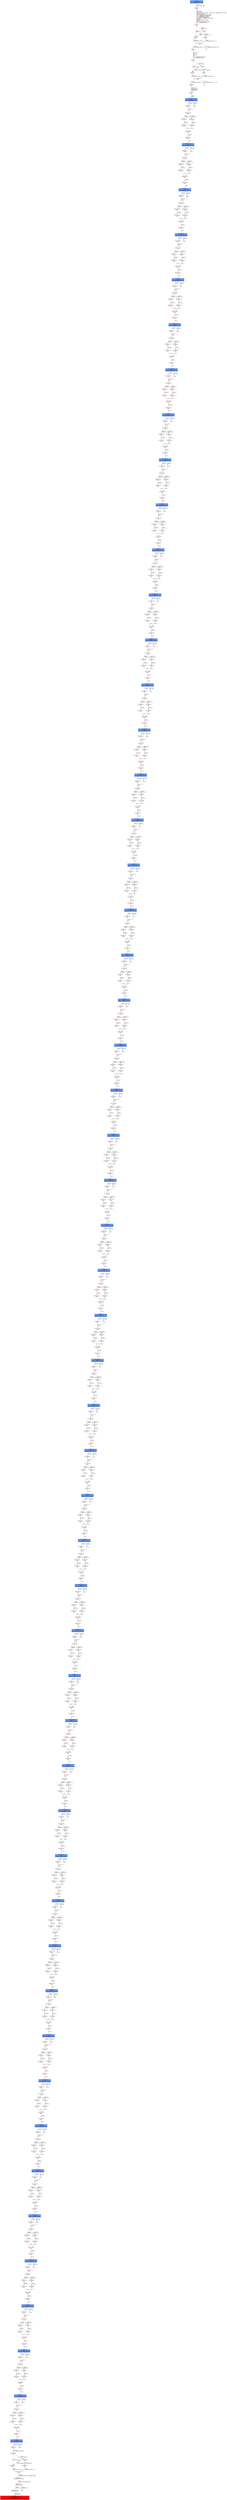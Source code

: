 digraph ARG {
node [style="filled" shape="box" color="white"]
0 [fillcolor="cornflowerblue" label="0 @ N20\nmain entry\nAbstractionState: ABS0: true\n" id="0"]
44 [label="44 @ N61\nmain\n" id="44"]
45 [label="45 @ N24\nmain\n" id="45"]
50 [label="50 @ N26\nmain\n" id="50"]
53 [label="53 @ N28\nmain\n" id="53"]
54 [label="54 @ N29\nmain\n" id="54"]
56 [label="56 @ N35\nmain\n" id="56"]
61 [label="61 @ N38\nmain\n" id="61"]
64 [label="64 @ N39\nmain\n" id="64"]
65 [label="65 @ N40\nmain\n" id="65"]
67 [label="67 @ N43\nmain\n" id="67"]
40837 [fillcolor="cornflowerblue" label="40837 @ N44\nmain\nAbstractionState: ABS2759\n" id="40837"]
40838 [label="40838 @ N45\nmain\n" id="40838"]
40857 [label="40857 @ N48\nmain\n" id="40857"]
40859 [label="40859 @ N50\nmain\n" id="40859"]
40860 [label="40860 @ N52\nmain\n" id="40860"]
40864 [label="40864 @ N49\nmain\n" id="40864"]
40865 [label="40865 @ N54\nmain\n" id="40865"]
40867 [fillcolor="cornflowerblue" label="40867 @ N44\nmain\nAbstractionState: ABS2761\n" id="40867"]
40868 [label="40868 @ N45\nmain\n" id="40868"]
40887 [label="40887 @ N48\nmain\n" id="40887"]
40889 [label="40889 @ N50\nmain\n" id="40889"]
40890 [label="40890 @ N52\nmain\n" id="40890"]
40894 [label="40894 @ N49\nmain\n" id="40894"]
40895 [label="40895 @ N54\nmain\n" id="40895"]
40897 [fillcolor="cornflowerblue" label="40897 @ N44\nmain\nAbstractionState: ABS2763\n" id="40897"]
40898 [label="40898 @ N45\nmain\n" id="40898"]
40917 [label="40917 @ N48\nmain\n" id="40917"]
40919 [label="40919 @ N50\nmain\n" id="40919"]
40920 [label="40920 @ N52\nmain\n" id="40920"]
40924 [label="40924 @ N49\nmain\n" id="40924"]
40925 [label="40925 @ N54\nmain\n" id="40925"]
40927 [fillcolor="cornflowerblue" label="40927 @ N44\nmain\nAbstractionState: ABS2765\n" id="40927"]
40928 [label="40928 @ N45\nmain\n" id="40928"]
40947 [label="40947 @ N48\nmain\n" id="40947"]
40949 [label="40949 @ N50\nmain\n" id="40949"]
40950 [label="40950 @ N52\nmain\n" id="40950"]
40954 [label="40954 @ N49\nmain\n" id="40954"]
40955 [label="40955 @ N54\nmain\n" id="40955"]
40957 [fillcolor="cornflowerblue" label="40957 @ N44\nmain\nAbstractionState: ABS2767\n" id="40957"]
40958 [label="40958 @ N45\nmain\n" id="40958"]
40977 [label="40977 @ N48\nmain\n" id="40977"]
40979 [label="40979 @ N50\nmain\n" id="40979"]
40980 [label="40980 @ N52\nmain\n" id="40980"]
40984 [label="40984 @ N49\nmain\n" id="40984"]
40985 [label="40985 @ N54\nmain\n" id="40985"]
40987 [fillcolor="cornflowerblue" label="40987 @ N44\nmain\nAbstractionState: ABS2769\n" id="40987"]
40988 [label="40988 @ N45\nmain\n" id="40988"]
41007 [label="41007 @ N48\nmain\n" id="41007"]
41009 [label="41009 @ N50\nmain\n" id="41009"]
41010 [label="41010 @ N52\nmain\n" id="41010"]
41014 [label="41014 @ N49\nmain\n" id="41014"]
41015 [label="41015 @ N54\nmain\n" id="41015"]
41017 [fillcolor="cornflowerblue" label="41017 @ N44\nmain\nAbstractionState: ABS2771\n" id="41017"]
41018 [label="41018 @ N45\nmain\n" id="41018"]
41037 [label="41037 @ N48\nmain\n" id="41037"]
41039 [label="41039 @ N50\nmain\n" id="41039"]
41040 [label="41040 @ N52\nmain\n" id="41040"]
41044 [label="41044 @ N49\nmain\n" id="41044"]
41045 [label="41045 @ N54\nmain\n" id="41045"]
41047 [fillcolor="cornflowerblue" label="41047 @ N44\nmain\nAbstractionState: ABS2773\n" id="41047"]
41048 [label="41048 @ N45\nmain\n" id="41048"]
41067 [label="41067 @ N48\nmain\n" id="41067"]
41069 [label="41069 @ N50\nmain\n" id="41069"]
41070 [label="41070 @ N52\nmain\n" id="41070"]
41074 [label="41074 @ N49\nmain\n" id="41074"]
41075 [label="41075 @ N54\nmain\n" id="41075"]
41077 [fillcolor="cornflowerblue" label="41077 @ N44\nmain\nAbstractionState: ABS2775\n" id="41077"]
41078 [label="41078 @ N45\nmain\n" id="41078"]
41097 [label="41097 @ N48\nmain\n" id="41097"]
41099 [label="41099 @ N50\nmain\n" id="41099"]
41100 [label="41100 @ N52\nmain\n" id="41100"]
41104 [label="41104 @ N49\nmain\n" id="41104"]
41105 [label="41105 @ N54\nmain\n" id="41105"]
41107 [fillcolor="cornflowerblue" label="41107 @ N44\nmain\nAbstractionState: ABS2777\n" id="41107"]
41108 [label="41108 @ N45\nmain\n" id="41108"]
41127 [label="41127 @ N48\nmain\n" id="41127"]
41129 [label="41129 @ N50\nmain\n" id="41129"]
41130 [label="41130 @ N52\nmain\n" id="41130"]
41134 [label="41134 @ N49\nmain\n" id="41134"]
41135 [label="41135 @ N54\nmain\n" id="41135"]
41137 [fillcolor="cornflowerblue" label="41137 @ N44\nmain\nAbstractionState: ABS2779\n" id="41137"]
41138 [label="41138 @ N45\nmain\n" id="41138"]
41157 [label="41157 @ N48\nmain\n" id="41157"]
41159 [label="41159 @ N50\nmain\n" id="41159"]
41160 [label="41160 @ N52\nmain\n" id="41160"]
41164 [label="41164 @ N49\nmain\n" id="41164"]
41165 [label="41165 @ N54\nmain\n" id="41165"]
41167 [fillcolor="cornflowerblue" label="41167 @ N44\nmain\nAbstractionState: ABS2781\n" id="41167"]
41168 [label="41168 @ N45\nmain\n" id="41168"]
41187 [label="41187 @ N48\nmain\n" id="41187"]
41189 [label="41189 @ N50\nmain\n" id="41189"]
41190 [label="41190 @ N52\nmain\n" id="41190"]
41194 [label="41194 @ N49\nmain\n" id="41194"]
41195 [label="41195 @ N54\nmain\n" id="41195"]
41197 [fillcolor="cornflowerblue" label="41197 @ N44\nmain\nAbstractionState: ABS2783\n" id="41197"]
41198 [label="41198 @ N45\nmain\n" id="41198"]
41217 [label="41217 @ N48\nmain\n" id="41217"]
41219 [label="41219 @ N50\nmain\n" id="41219"]
41220 [label="41220 @ N52\nmain\n" id="41220"]
41224 [label="41224 @ N49\nmain\n" id="41224"]
41225 [label="41225 @ N54\nmain\n" id="41225"]
41227 [fillcolor="cornflowerblue" label="41227 @ N44\nmain\nAbstractionState: ABS2785\n" id="41227"]
41228 [label="41228 @ N45\nmain\n" id="41228"]
41247 [label="41247 @ N48\nmain\n" id="41247"]
41249 [label="41249 @ N50\nmain\n" id="41249"]
41250 [label="41250 @ N52\nmain\n" id="41250"]
41254 [label="41254 @ N49\nmain\n" id="41254"]
41255 [label="41255 @ N54\nmain\n" id="41255"]
41257 [fillcolor="cornflowerblue" label="41257 @ N44\nmain\nAbstractionState: ABS2787\n" id="41257"]
41258 [label="41258 @ N45\nmain\n" id="41258"]
41277 [label="41277 @ N48\nmain\n" id="41277"]
41279 [label="41279 @ N50\nmain\n" id="41279"]
41280 [label="41280 @ N52\nmain\n" id="41280"]
41284 [label="41284 @ N49\nmain\n" id="41284"]
41285 [label="41285 @ N54\nmain\n" id="41285"]
41287 [fillcolor="cornflowerblue" label="41287 @ N44\nmain\nAbstractionState: ABS2789\n" id="41287"]
41288 [label="41288 @ N45\nmain\n" id="41288"]
41307 [label="41307 @ N48\nmain\n" id="41307"]
41309 [label="41309 @ N50\nmain\n" id="41309"]
41310 [label="41310 @ N52\nmain\n" id="41310"]
41314 [label="41314 @ N49\nmain\n" id="41314"]
41315 [label="41315 @ N54\nmain\n" id="41315"]
41317 [fillcolor="cornflowerblue" label="41317 @ N44\nmain\nAbstractionState: ABS2791\n" id="41317"]
41318 [label="41318 @ N45\nmain\n" id="41318"]
41337 [label="41337 @ N48\nmain\n" id="41337"]
41339 [label="41339 @ N50\nmain\n" id="41339"]
41340 [label="41340 @ N52\nmain\n" id="41340"]
41344 [label="41344 @ N49\nmain\n" id="41344"]
41345 [label="41345 @ N54\nmain\n" id="41345"]
41347 [fillcolor="cornflowerblue" label="41347 @ N44\nmain\nAbstractionState: ABS2793\n" id="41347"]
41348 [label="41348 @ N45\nmain\n" id="41348"]
41367 [label="41367 @ N48\nmain\n" id="41367"]
41369 [label="41369 @ N50\nmain\n" id="41369"]
41370 [label="41370 @ N52\nmain\n" id="41370"]
41374 [label="41374 @ N49\nmain\n" id="41374"]
41375 [label="41375 @ N54\nmain\n" id="41375"]
41377 [fillcolor="cornflowerblue" label="41377 @ N44\nmain\nAbstractionState: ABS2795\n" id="41377"]
41378 [label="41378 @ N45\nmain\n" id="41378"]
41397 [label="41397 @ N48\nmain\n" id="41397"]
41399 [label="41399 @ N50\nmain\n" id="41399"]
41400 [label="41400 @ N52\nmain\n" id="41400"]
41404 [label="41404 @ N49\nmain\n" id="41404"]
41405 [label="41405 @ N54\nmain\n" id="41405"]
41407 [fillcolor="cornflowerblue" label="41407 @ N44\nmain\nAbstractionState: ABS2797\n" id="41407"]
41408 [label="41408 @ N45\nmain\n" id="41408"]
41427 [label="41427 @ N48\nmain\n" id="41427"]
41429 [label="41429 @ N50\nmain\n" id="41429"]
41430 [label="41430 @ N52\nmain\n" id="41430"]
41434 [label="41434 @ N49\nmain\n" id="41434"]
41435 [label="41435 @ N54\nmain\n" id="41435"]
41437 [fillcolor="cornflowerblue" label="41437 @ N44\nmain\nAbstractionState: ABS2799\n" id="41437"]
41438 [label="41438 @ N45\nmain\n" id="41438"]
41457 [label="41457 @ N48\nmain\n" id="41457"]
41459 [label="41459 @ N50\nmain\n" id="41459"]
41460 [label="41460 @ N52\nmain\n" id="41460"]
41464 [label="41464 @ N49\nmain\n" id="41464"]
41465 [label="41465 @ N54\nmain\n" id="41465"]
41467 [fillcolor="cornflowerblue" label="41467 @ N44\nmain\nAbstractionState: ABS2801\n" id="41467"]
41468 [label="41468 @ N45\nmain\n" id="41468"]
41487 [label="41487 @ N48\nmain\n" id="41487"]
41489 [label="41489 @ N50\nmain\n" id="41489"]
41490 [label="41490 @ N52\nmain\n" id="41490"]
41494 [label="41494 @ N49\nmain\n" id="41494"]
41495 [label="41495 @ N54\nmain\n" id="41495"]
41497 [fillcolor="cornflowerblue" label="41497 @ N44\nmain\nAbstractionState: ABS2803\n" id="41497"]
41498 [label="41498 @ N45\nmain\n" id="41498"]
41517 [label="41517 @ N48\nmain\n" id="41517"]
41519 [label="41519 @ N50\nmain\n" id="41519"]
41520 [label="41520 @ N52\nmain\n" id="41520"]
41524 [label="41524 @ N49\nmain\n" id="41524"]
41525 [label="41525 @ N54\nmain\n" id="41525"]
41527 [fillcolor="cornflowerblue" label="41527 @ N44\nmain\nAbstractionState: ABS2805\n" id="41527"]
41528 [label="41528 @ N45\nmain\n" id="41528"]
41547 [label="41547 @ N48\nmain\n" id="41547"]
41549 [label="41549 @ N50\nmain\n" id="41549"]
41550 [label="41550 @ N52\nmain\n" id="41550"]
41554 [label="41554 @ N49\nmain\n" id="41554"]
41555 [label="41555 @ N54\nmain\n" id="41555"]
41557 [fillcolor="cornflowerblue" label="41557 @ N44\nmain\nAbstractionState: ABS2807\n" id="41557"]
41558 [label="41558 @ N45\nmain\n" id="41558"]
41577 [label="41577 @ N48\nmain\n" id="41577"]
41579 [label="41579 @ N50\nmain\n" id="41579"]
41580 [label="41580 @ N52\nmain\n" id="41580"]
41584 [label="41584 @ N49\nmain\n" id="41584"]
41585 [label="41585 @ N54\nmain\n" id="41585"]
41587 [fillcolor="cornflowerblue" label="41587 @ N44\nmain\nAbstractionState: ABS2809\n" id="41587"]
41588 [label="41588 @ N45\nmain\n" id="41588"]
41607 [label="41607 @ N48\nmain\n" id="41607"]
41609 [label="41609 @ N50\nmain\n" id="41609"]
41610 [label="41610 @ N52\nmain\n" id="41610"]
41614 [label="41614 @ N49\nmain\n" id="41614"]
41615 [label="41615 @ N54\nmain\n" id="41615"]
41617 [fillcolor="cornflowerblue" label="41617 @ N44\nmain\nAbstractionState: ABS2811\n" id="41617"]
41618 [label="41618 @ N45\nmain\n" id="41618"]
41637 [label="41637 @ N48\nmain\n" id="41637"]
41639 [label="41639 @ N50\nmain\n" id="41639"]
41640 [label="41640 @ N52\nmain\n" id="41640"]
41644 [label="41644 @ N49\nmain\n" id="41644"]
41645 [label="41645 @ N54\nmain\n" id="41645"]
41647 [fillcolor="cornflowerblue" label="41647 @ N44\nmain\nAbstractionState: ABS2813\n" id="41647"]
41648 [label="41648 @ N45\nmain\n" id="41648"]
41667 [label="41667 @ N48\nmain\n" id="41667"]
41669 [label="41669 @ N50\nmain\n" id="41669"]
41670 [label="41670 @ N52\nmain\n" id="41670"]
41674 [label="41674 @ N49\nmain\n" id="41674"]
41675 [label="41675 @ N54\nmain\n" id="41675"]
41677 [fillcolor="cornflowerblue" label="41677 @ N44\nmain\nAbstractionState: ABS2815\n" id="41677"]
41678 [label="41678 @ N45\nmain\n" id="41678"]
41697 [label="41697 @ N48\nmain\n" id="41697"]
41699 [label="41699 @ N50\nmain\n" id="41699"]
41700 [label="41700 @ N52\nmain\n" id="41700"]
41704 [label="41704 @ N49\nmain\n" id="41704"]
41705 [label="41705 @ N54\nmain\n" id="41705"]
41707 [fillcolor="cornflowerblue" label="41707 @ N44\nmain\nAbstractionState: ABS2817\n" id="41707"]
41708 [label="41708 @ N45\nmain\n" id="41708"]
41727 [label="41727 @ N48\nmain\n" id="41727"]
41729 [label="41729 @ N50\nmain\n" id="41729"]
41730 [label="41730 @ N52\nmain\n" id="41730"]
41734 [label="41734 @ N49\nmain\n" id="41734"]
41735 [label="41735 @ N54\nmain\n" id="41735"]
41737 [fillcolor="cornflowerblue" label="41737 @ N44\nmain\nAbstractionState: ABS2819\n" id="41737"]
41738 [label="41738 @ N45\nmain\n" id="41738"]
41757 [label="41757 @ N48\nmain\n" id="41757"]
41759 [label="41759 @ N50\nmain\n" id="41759"]
41760 [label="41760 @ N52\nmain\n" id="41760"]
41764 [label="41764 @ N49\nmain\n" id="41764"]
41765 [label="41765 @ N54\nmain\n" id="41765"]
41767 [fillcolor="cornflowerblue" label="41767 @ N44\nmain\nAbstractionState: ABS2821\n" id="41767"]
41768 [label="41768 @ N45\nmain\n" id="41768"]
41787 [label="41787 @ N48\nmain\n" id="41787"]
41789 [label="41789 @ N50\nmain\n" id="41789"]
41790 [label="41790 @ N52\nmain\n" id="41790"]
41794 [label="41794 @ N49\nmain\n" id="41794"]
41795 [label="41795 @ N54\nmain\n" id="41795"]
41797 [fillcolor="cornflowerblue" label="41797 @ N44\nmain\nAbstractionState: ABS2823\n" id="41797"]
41798 [label="41798 @ N45\nmain\n" id="41798"]
41817 [label="41817 @ N48\nmain\n" id="41817"]
41819 [label="41819 @ N50\nmain\n" id="41819"]
41820 [label="41820 @ N52\nmain\n" id="41820"]
41824 [label="41824 @ N49\nmain\n" id="41824"]
41825 [label="41825 @ N54\nmain\n" id="41825"]
41827 [fillcolor="cornflowerblue" label="41827 @ N44\nmain\nAbstractionState: ABS2825\n" id="41827"]
41828 [label="41828 @ N45\nmain\n" id="41828"]
41847 [label="41847 @ N48\nmain\n" id="41847"]
41849 [label="41849 @ N50\nmain\n" id="41849"]
41850 [label="41850 @ N52\nmain\n" id="41850"]
41854 [label="41854 @ N49\nmain\n" id="41854"]
41855 [label="41855 @ N54\nmain\n" id="41855"]
41857 [fillcolor="cornflowerblue" label="41857 @ N44\nmain\nAbstractionState: ABS2827\n" id="41857"]
41858 [label="41858 @ N45\nmain\n" id="41858"]
41877 [label="41877 @ N48\nmain\n" id="41877"]
41879 [label="41879 @ N50\nmain\n" id="41879"]
41880 [label="41880 @ N52\nmain\n" id="41880"]
41884 [label="41884 @ N49\nmain\n" id="41884"]
41885 [label="41885 @ N54\nmain\n" id="41885"]
41887 [fillcolor="cornflowerblue" label="41887 @ N44\nmain\nAbstractionState: ABS2829\n" id="41887"]
41888 [label="41888 @ N45\nmain\n" id="41888"]
41907 [label="41907 @ N48\nmain\n" id="41907"]
41909 [label="41909 @ N50\nmain\n" id="41909"]
41910 [label="41910 @ N52\nmain\n" id="41910"]
41914 [label="41914 @ N49\nmain\n" id="41914"]
41915 [label="41915 @ N54\nmain\n" id="41915"]
41917 [fillcolor="cornflowerblue" label="41917 @ N44\nmain\nAbstractionState: ABS2831\n" id="41917"]
41918 [label="41918 @ N45\nmain\n" id="41918"]
41937 [label="41937 @ N48\nmain\n" id="41937"]
41939 [label="41939 @ N50\nmain\n" id="41939"]
41940 [label="41940 @ N52\nmain\n" id="41940"]
41944 [label="41944 @ N49\nmain\n" id="41944"]
41945 [label="41945 @ N54\nmain\n" id="41945"]
41947 [fillcolor="cornflowerblue" label="41947 @ N44\nmain\nAbstractionState: ABS2833\n" id="41947"]
41948 [label="41948 @ N45\nmain\n" id="41948"]
41967 [label="41967 @ N48\nmain\n" id="41967"]
41969 [label="41969 @ N50\nmain\n" id="41969"]
41970 [label="41970 @ N52\nmain\n" id="41970"]
41974 [label="41974 @ N49\nmain\n" id="41974"]
41975 [label="41975 @ N54\nmain\n" id="41975"]
41977 [fillcolor="cornflowerblue" label="41977 @ N44\nmain\nAbstractionState: ABS2835\n" id="41977"]
41978 [label="41978 @ N45\nmain\n" id="41978"]
41997 [label="41997 @ N48\nmain\n" id="41997"]
41999 [label="41999 @ N50\nmain\n" id="41999"]
42000 [label="42000 @ N52\nmain\n" id="42000"]
42004 [label="42004 @ N49\nmain\n" id="42004"]
42005 [label="42005 @ N54\nmain\n" id="42005"]
42007 [fillcolor="cornflowerblue" label="42007 @ N44\nmain\nAbstractionState: ABS2837\n" id="42007"]
42008 [label="42008 @ N45\nmain\n" id="42008"]
42027 [label="42027 @ N48\nmain\n" id="42027"]
42029 [label="42029 @ N50\nmain\n" id="42029"]
42030 [label="42030 @ N52\nmain\n" id="42030"]
42034 [label="42034 @ N49\nmain\n" id="42034"]
42035 [label="42035 @ N54\nmain\n" id="42035"]
42037 [fillcolor="cornflowerblue" label="42037 @ N44\nmain\nAbstractionState: ABS2839\n" id="42037"]
42038 [label="42038 @ N45\nmain\n" id="42038"]
42057 [label="42057 @ N48\nmain\n" id="42057"]
42059 [label="42059 @ N50\nmain\n" id="42059"]
42060 [label="42060 @ N52\nmain\n" id="42060"]
42064 [label="42064 @ N49\nmain\n" id="42064"]
42065 [label="42065 @ N54\nmain\n" id="42065"]
42067 [fillcolor="cornflowerblue" label="42067 @ N44\nmain\nAbstractionState: ABS2841\n" id="42067"]
42068 [label="42068 @ N45\nmain\n" id="42068"]
42087 [label="42087 @ N48\nmain\n" id="42087"]
42089 [label="42089 @ N50\nmain\n" id="42089"]
42090 [label="42090 @ N52\nmain\n" id="42090"]
42094 [label="42094 @ N49\nmain\n" id="42094"]
42095 [label="42095 @ N54\nmain\n" id="42095"]
42097 [fillcolor="cornflowerblue" label="42097 @ N44\nmain\nAbstractionState: ABS2843\n" id="42097"]
42098 [label="42098 @ N45\nmain\n" id="42098"]
42117 [label="42117 @ N48\nmain\n" id="42117"]
42119 [label="42119 @ N50\nmain\n" id="42119"]
42120 [label="42120 @ N52\nmain\n" id="42120"]
42124 [label="42124 @ N49\nmain\n" id="42124"]
42125 [label="42125 @ N54\nmain\n" id="42125"]
42127 [fillcolor="cornflowerblue" label="42127 @ N44\nmain\nAbstractionState: ABS2845\n" id="42127"]
42128 [label="42128 @ N45\nmain\n" id="42128"]
42147 [label="42147 @ N48\nmain\n" id="42147"]
42149 [label="42149 @ N50\nmain\n" id="42149"]
42150 [label="42150 @ N52\nmain\n" id="42150"]
42154 [label="42154 @ N49\nmain\n" id="42154"]
42155 [label="42155 @ N54\nmain\n" id="42155"]
42157 [fillcolor="cornflowerblue" label="42157 @ N44\nmain\nAbstractionState: ABS2847\n" id="42157"]
42158 [label="42158 @ N45\nmain\n" id="42158"]
42177 [label="42177 @ N48\nmain\n" id="42177"]
42179 [label="42179 @ N50\nmain\n" id="42179"]
42180 [label="42180 @ N52\nmain\n" id="42180"]
42184 [label="42184 @ N49\nmain\n" id="42184"]
42185 [label="42185 @ N54\nmain\n" id="42185"]
42187 [fillcolor="cornflowerblue" label="42187 @ N44\nmain\nAbstractionState: ABS2849\n" id="42187"]
42188 [label="42188 @ N45\nmain\n" id="42188"]
42207 [label="42207 @ N48\nmain\n" id="42207"]
42209 [label="42209 @ N50\nmain\n" id="42209"]
42210 [label="42210 @ N52\nmain\n" id="42210"]
42214 [label="42214 @ N49\nmain\n" id="42214"]
42215 [label="42215 @ N54\nmain\n" id="42215"]
42217 [fillcolor="cornflowerblue" label="42217 @ N44\nmain\nAbstractionState: ABS2851\n" id="42217"]
42218 [label="42218 @ N45\nmain\n" id="42218"]
42237 [label="42237 @ N48\nmain\n" id="42237"]
42239 [label="42239 @ N50\nmain\n" id="42239"]
42240 [label="42240 @ N52\nmain\n" id="42240"]
42244 [label="42244 @ N49\nmain\n" id="42244"]
42245 [label="42245 @ N54\nmain\n" id="42245"]
42247 [fillcolor="cornflowerblue" label="42247 @ N44\nmain\nAbstractionState: ABS2853\n" id="42247"]
42248 [label="42248 @ N45\nmain\n" id="42248"]
42267 [label="42267 @ N48\nmain\n" id="42267"]
42269 [label="42269 @ N50\nmain\n" id="42269"]
42270 [label="42270 @ N52\nmain\n" id="42270"]
42274 [label="42274 @ N49\nmain\n" id="42274"]
42275 [label="42275 @ N54\nmain\n" id="42275"]
42277 [fillcolor="cornflowerblue" label="42277 @ N44\nmain\nAbstractionState: ABS2855\n" id="42277"]
42278 [label="42278 @ N45\nmain\n" id="42278"]
42297 [label="42297 @ N48\nmain\n" id="42297"]
42299 [label="42299 @ N50\nmain\n" id="42299"]
42300 [label="42300 @ N52\nmain\n" id="42300"]
42304 [label="42304 @ N49\nmain\n" id="42304"]
42305 [label="42305 @ N54\nmain\n" id="42305"]
42307 [fillcolor="cornflowerblue" label="42307 @ N44\nmain\nAbstractionState: ABS2857\n" id="42307"]
42308 [label="42308 @ N45\nmain\n" id="42308"]
42327 [label="42327 @ N48\nmain\n" id="42327"]
42329 [label="42329 @ N50\nmain\n" id="42329"]
42330 [label="42330 @ N52\nmain\n" id="42330"]
42334 [label="42334 @ N49\nmain\n" id="42334"]
42335 [label="42335 @ N54\nmain\n" id="42335"]
42337 [fillcolor="cornflowerblue" label="42337 @ N44\nmain\nAbstractionState: ABS2859\n" id="42337"]
42338 [label="42338 @ N45\nmain\n" id="42338"]
42357 [label="42357 @ N48\nmain\n" id="42357"]
42359 [label="42359 @ N50\nmain\n" id="42359"]
42360 [label="42360 @ N52\nmain\n" id="42360"]
42364 [label="42364 @ N49\nmain\n" id="42364"]
42365 [label="42365 @ N54\nmain\n" id="42365"]
42367 [fillcolor="cornflowerblue" label="42367 @ N44\nmain\nAbstractionState: ABS2861\n" id="42367"]
42368 [label="42368 @ N45\nmain\n" id="42368"]
42387 [label="42387 @ N48\nmain\n" id="42387"]
42389 [label="42389 @ N50\nmain\n" id="42389"]
42390 [label="42390 @ N52\nmain\n" id="42390"]
42394 [label="42394 @ N49\nmain\n" id="42394"]
42395 [label="42395 @ N54\nmain\n" id="42395"]
42397 [fillcolor="cornflowerblue" label="42397 @ N44\nmain\nAbstractionState: ABS2863\n" id="42397"]
42399 [label="42399 @ N46\nmain\n" id="42399"]
42400 [label="42400 @ N55\nmain\n" id="42400"]
42405 [label="42405 @ N58\nmain\n" id="42405"]
42408 [label="42408 @ N59\nmain\n" id="42408"]
42409 [label="42409 @ N11\n__VERIFIER_assert entry\n" id="42409"]
42410 [label="42410 @ N12\n__VERIFIER_assert\n" id="42410"]
42411 [label="42411 @ N14\n__VERIFIER_assert\n" id="42411"]
42414 [fillcolor="red" label="42414 @ N15\n__VERIFIER_assert\nAbstractionState: ABS2864\n AutomatonState: ErrorLabelAutomaton: _predefinedState_ERROR\n" id="42414"]
42401 [label="42401 @ N56\nmain\n" id="42401"]
42403 [label="42403 @ N57\nmain\n" id="42403"]
42388 [label="42388 @ N51\nmain\n" id="42388"]
42392 [label="42392 @ N53\nmain\n" id="42392"]
42358 [label="42358 @ N51\nmain\n" id="42358"]
42362 [label="42362 @ N53\nmain\n" id="42362"]
42328 [label="42328 @ N51\nmain\n" id="42328"]
42332 [label="42332 @ N53\nmain\n" id="42332"]
42298 [label="42298 @ N51\nmain\n" id="42298"]
42302 [label="42302 @ N53\nmain\n" id="42302"]
42268 [label="42268 @ N51\nmain\n" id="42268"]
42272 [label="42272 @ N53\nmain\n" id="42272"]
42238 [label="42238 @ N51\nmain\n" id="42238"]
42242 [label="42242 @ N53\nmain\n" id="42242"]
42208 [label="42208 @ N51\nmain\n" id="42208"]
42212 [label="42212 @ N53\nmain\n" id="42212"]
42178 [label="42178 @ N51\nmain\n" id="42178"]
42182 [label="42182 @ N53\nmain\n" id="42182"]
42148 [label="42148 @ N51\nmain\n" id="42148"]
42152 [label="42152 @ N53\nmain\n" id="42152"]
42118 [label="42118 @ N51\nmain\n" id="42118"]
42122 [label="42122 @ N53\nmain\n" id="42122"]
42088 [label="42088 @ N51\nmain\n" id="42088"]
42092 [label="42092 @ N53\nmain\n" id="42092"]
42058 [label="42058 @ N51\nmain\n" id="42058"]
42062 [label="42062 @ N53\nmain\n" id="42062"]
42028 [label="42028 @ N51\nmain\n" id="42028"]
42032 [label="42032 @ N53\nmain\n" id="42032"]
41998 [label="41998 @ N51\nmain\n" id="41998"]
42002 [label="42002 @ N53\nmain\n" id="42002"]
41968 [label="41968 @ N51\nmain\n" id="41968"]
41972 [label="41972 @ N53\nmain\n" id="41972"]
41938 [label="41938 @ N51\nmain\n" id="41938"]
41942 [label="41942 @ N53\nmain\n" id="41942"]
41908 [label="41908 @ N51\nmain\n" id="41908"]
41912 [label="41912 @ N53\nmain\n" id="41912"]
41878 [label="41878 @ N51\nmain\n" id="41878"]
41882 [label="41882 @ N53\nmain\n" id="41882"]
41848 [label="41848 @ N51\nmain\n" id="41848"]
41852 [label="41852 @ N53\nmain\n" id="41852"]
41818 [label="41818 @ N51\nmain\n" id="41818"]
41822 [label="41822 @ N53\nmain\n" id="41822"]
41788 [label="41788 @ N51\nmain\n" id="41788"]
41792 [label="41792 @ N53\nmain\n" id="41792"]
41758 [label="41758 @ N51\nmain\n" id="41758"]
41762 [label="41762 @ N53\nmain\n" id="41762"]
41728 [label="41728 @ N51\nmain\n" id="41728"]
41732 [label="41732 @ N53\nmain\n" id="41732"]
41698 [label="41698 @ N51\nmain\n" id="41698"]
41702 [label="41702 @ N53\nmain\n" id="41702"]
41668 [label="41668 @ N51\nmain\n" id="41668"]
41672 [label="41672 @ N53\nmain\n" id="41672"]
41638 [label="41638 @ N51\nmain\n" id="41638"]
41642 [label="41642 @ N53\nmain\n" id="41642"]
41608 [label="41608 @ N51\nmain\n" id="41608"]
41612 [label="41612 @ N53\nmain\n" id="41612"]
41578 [label="41578 @ N51\nmain\n" id="41578"]
41582 [label="41582 @ N53\nmain\n" id="41582"]
41548 [label="41548 @ N51\nmain\n" id="41548"]
41552 [label="41552 @ N53\nmain\n" id="41552"]
41518 [label="41518 @ N51\nmain\n" id="41518"]
41522 [label="41522 @ N53\nmain\n" id="41522"]
41488 [label="41488 @ N51\nmain\n" id="41488"]
41492 [label="41492 @ N53\nmain\n" id="41492"]
41458 [label="41458 @ N51\nmain\n" id="41458"]
41462 [label="41462 @ N53\nmain\n" id="41462"]
41428 [label="41428 @ N51\nmain\n" id="41428"]
41432 [label="41432 @ N53\nmain\n" id="41432"]
41398 [label="41398 @ N51\nmain\n" id="41398"]
41402 [label="41402 @ N53\nmain\n" id="41402"]
41368 [label="41368 @ N51\nmain\n" id="41368"]
41372 [label="41372 @ N53\nmain\n" id="41372"]
41338 [label="41338 @ N51\nmain\n" id="41338"]
41342 [label="41342 @ N53\nmain\n" id="41342"]
41308 [label="41308 @ N51\nmain\n" id="41308"]
41312 [label="41312 @ N53\nmain\n" id="41312"]
41278 [label="41278 @ N51\nmain\n" id="41278"]
41282 [label="41282 @ N53\nmain\n" id="41282"]
41248 [label="41248 @ N51\nmain\n" id="41248"]
41252 [label="41252 @ N53\nmain\n" id="41252"]
41218 [label="41218 @ N51\nmain\n" id="41218"]
41222 [label="41222 @ N53\nmain\n" id="41222"]
41188 [label="41188 @ N51\nmain\n" id="41188"]
41192 [label="41192 @ N53\nmain\n" id="41192"]
41158 [label="41158 @ N51\nmain\n" id="41158"]
41162 [label="41162 @ N53\nmain\n" id="41162"]
41128 [label="41128 @ N51\nmain\n" id="41128"]
41132 [label="41132 @ N53\nmain\n" id="41132"]
41098 [label="41098 @ N51\nmain\n" id="41098"]
41102 [label="41102 @ N53\nmain\n" id="41102"]
41068 [label="41068 @ N51\nmain\n" id="41068"]
41072 [label="41072 @ N53\nmain\n" id="41072"]
41038 [label="41038 @ N51\nmain\n" id="41038"]
41042 [label="41042 @ N53\nmain\n" id="41042"]
41008 [label="41008 @ N51\nmain\n" id="41008"]
41012 [label="41012 @ N53\nmain\n" id="41012"]
40978 [label="40978 @ N51\nmain\n" id="40978"]
40982 [label="40982 @ N53\nmain\n" id="40982"]
40948 [label="40948 @ N51\nmain\n" id="40948"]
40952 [label="40952 @ N53\nmain\n" id="40952"]
40918 [label="40918 @ N51\nmain\n" id="40918"]
40922 [label="40922 @ N53\nmain\n" id="40922"]
40888 [label="40888 @ N51\nmain\n" id="40888"]
40892 [label="40892 @ N53\nmain\n" id="40892"]
40858 [label="40858 @ N51\nmain\n" id="40858"]
40862 [label="40862 @ N53\nmain\n" id="40862"]
57 [label="57 @ N36\nmain\n" id="57"]
59 [label="59 @ N37\nmain\n" id="59"]
47 [label="47 @ N25\nmain\n" id="47"]
49 [label="49 @ N27\nmain\n" id="49"]
0 -> 44 [color="red" label="Line 0: \lINIT GLOBAL VARS\l" id="0 -> 44"]
44 -> 45 [color="red" label="Lines 7 - 26: \lvoid abort();\lvoid __assert_fail(const char *, const char *, unsigned int, const char *);\lvoid reach_error();\lvoid assume_abort_if_not(int cond);\lvoid __VERIFIER_assert(int cond);\lvoid __VERIFIER_assume(int);\lint __VERIFIER_nondet_int();\lunsigned int __VERIFIER_nondet_uint();\lint main();\lFunction start dummy edge\lint flag;\lflag = __VERIFIER_nondet_int();\lint __CPAchecker_TMP_0;\l" id="44 -> 45"]
45 -> 47 [color="red" label="Line 26: \l[!(flag == 0)]\l" id="45 -> 47"]
45 -> 50 [label="Line 26: \l[flag == 0]\l" id="45 -> 50"]
50 -> 53 [label="Line 0: \l__CPAchecker_TMP_0 = 1;\l" id="50 -> 53"]
53 -> 54 [color="red" label="Line 26: \l[__CPAchecker_TMP_0 != 0]\l" id="53 -> 54"]
53 -> 55 [label="Line 26: \l[!(__CPAchecker_TMP_0 != 0)]\l" id="53 -> 55"]
54 -> 56 [color="red" label="Lines 27 - 31: \lint i = 0;\lint x = 0;\lint y = 0;\lint n;\ln = __VERIFIER_nondet_int();\lint __CPAchecker_TMP_1;\l" id="54 -> 56"]
56 -> 57 [label="Line 31: \l[n >= 1000]\l" id="56 -> 57"]
56 -> 61 [color="red" label="Line 31: \l[!(n >= 1000)]\l" id="56 -> 61"]
61 -> 64 [color="red" label="Line 0: \l__CPAchecker_TMP_1 = 0;\l" id="61 -> 64"]
64 -> 65 [color="red" label="Line 31: \l[__CPAchecker_TMP_1 != 0]\l" id="64 -> 65"]
64 -> 66 [label="Line 31: \l[!(__CPAchecker_TMP_1 != 0)]\l" id="64 -> 66"]
65 -> 67 [color="red" label="Lines 33 - 33: \lunsigned int a;\lunsigned int b;\lunsigned int r;\l" id="65 -> 67"]
67 -> 40837 [color="red" label="Line 35: \lwhile\l" id="67 -> 40837"]
40837 -> 40838 [color="red" label="Line 35: \l[i < n]\l" id="40837 -> 40838"]
40837 -> 40839 [label="Line 35: \l[!(i < n)]\l" id="40837 -> 40839"]
40838 -> 40857 [color="red" label="Lines 36 - 37: \lx = x;\ly = y;\l" id="40838 -> 40857"]
40857 -> 40858 [label="Line 38: \l[flag == 0]\l" id="40857 -> 40858"]
40857 -> 40859 [color="red" label="Line 38: \l[!(flag == 0)]\l" id="40857 -> 40859"]
40859 -> 40860 [color="red" label="Line 39: \lx = x + 3;\l" id="40859 -> 40860"]
40860 -> 40864 [color="red" label="Line 0: \l\l" id="40860 -> 40864"]
40864 -> 40865 [color="red" label="Line 43: \li = i + 1;\l" id="40864 -> 40865"]
40865 -> 40867 [color="red" label="Line 0: \l\l" id="40865 -> 40867"]
40867 -> 40868 [color="red" label="Line 35: \l[i < n]\l" id="40867 -> 40868"]
40867 -> 40869 [label="Line 35: \l[!(i < n)]\l" id="40867 -> 40869"]
40868 -> 40887 [color="red" label="Lines 36 - 37: \lx = x;\ly = y;\l" id="40868 -> 40887"]
40887 -> 40888 [label="Line 38: \l[flag == 0]\l" id="40887 -> 40888"]
40887 -> 40889 [color="red" label="Line 38: \l[!(flag == 0)]\l" id="40887 -> 40889"]
40889 -> 40890 [color="red" label="Line 39: \lx = x + 3;\l" id="40889 -> 40890"]
40890 -> 40894 [color="red" label="Line 0: \l\l" id="40890 -> 40894"]
40894 -> 40895 [color="red" label="Line 43: \li = i + 1;\l" id="40894 -> 40895"]
40895 -> 40897 [color="red" label="Line 0: \l\l" id="40895 -> 40897"]
40897 -> 40898 [color="red" label="Line 35: \l[i < n]\l" id="40897 -> 40898"]
40897 -> 40899 [label="Line 35: \l[!(i < n)]\l" id="40897 -> 40899"]
40898 -> 40917 [color="red" label="Lines 36 - 37: \lx = x;\ly = y;\l" id="40898 -> 40917"]
40917 -> 40918 [label="Line 38: \l[flag == 0]\l" id="40917 -> 40918"]
40917 -> 40919 [color="red" label="Line 38: \l[!(flag == 0)]\l" id="40917 -> 40919"]
40919 -> 40920 [color="red" label="Line 39: \lx = x + 3;\l" id="40919 -> 40920"]
40920 -> 40924 [color="red" label="Line 0: \l\l" id="40920 -> 40924"]
40924 -> 40925 [color="red" label="Line 43: \li = i + 1;\l" id="40924 -> 40925"]
40925 -> 40927 [color="red" label="Line 0: \l\l" id="40925 -> 40927"]
40927 -> 40928 [color="red" label="Line 35: \l[i < n]\l" id="40927 -> 40928"]
40927 -> 40929 [label="Line 35: \l[!(i < n)]\l" id="40927 -> 40929"]
40928 -> 40947 [color="red" label="Lines 36 - 37: \lx = x;\ly = y;\l" id="40928 -> 40947"]
40947 -> 40948 [label="Line 38: \l[flag == 0]\l" id="40947 -> 40948"]
40947 -> 40949 [color="red" label="Line 38: \l[!(flag == 0)]\l" id="40947 -> 40949"]
40949 -> 40950 [color="red" label="Line 39: \lx = x + 3;\l" id="40949 -> 40950"]
40950 -> 40954 [color="red" label="Line 0: \l\l" id="40950 -> 40954"]
40954 -> 40955 [color="red" label="Line 43: \li = i + 1;\l" id="40954 -> 40955"]
40955 -> 40957 [color="red" label="Line 0: \l\l" id="40955 -> 40957"]
40957 -> 40958 [color="red" label="Line 35: \l[i < n]\l" id="40957 -> 40958"]
40957 -> 40959 [label="Line 35: \l[!(i < n)]\l" id="40957 -> 40959"]
40958 -> 40977 [color="red" label="Lines 36 - 37: \lx = x;\ly = y;\l" id="40958 -> 40977"]
40977 -> 40978 [label="Line 38: \l[flag == 0]\l" id="40977 -> 40978"]
40977 -> 40979 [color="red" label="Line 38: \l[!(flag == 0)]\l" id="40977 -> 40979"]
40979 -> 40980 [color="red" label="Line 39: \lx = x + 3;\l" id="40979 -> 40980"]
40980 -> 40984 [color="red" label="Line 0: \l\l" id="40980 -> 40984"]
40984 -> 40985 [color="red" label="Line 43: \li = i + 1;\l" id="40984 -> 40985"]
40985 -> 40987 [color="red" label="Line 0: \l\l" id="40985 -> 40987"]
40987 -> 40988 [color="red" label="Line 35: \l[i < n]\l" id="40987 -> 40988"]
40987 -> 40989 [label="Line 35: \l[!(i < n)]\l" id="40987 -> 40989"]
40988 -> 41007 [color="red" label="Lines 36 - 37: \lx = x;\ly = y;\l" id="40988 -> 41007"]
41007 -> 41008 [label="Line 38: \l[flag == 0]\l" id="41007 -> 41008"]
41007 -> 41009 [color="red" label="Line 38: \l[!(flag == 0)]\l" id="41007 -> 41009"]
41009 -> 41010 [color="red" label="Line 39: \lx = x + 3;\l" id="41009 -> 41010"]
41010 -> 41014 [color="red" label="Line 0: \l\l" id="41010 -> 41014"]
41014 -> 41015 [color="red" label="Line 43: \li = i + 1;\l" id="41014 -> 41015"]
41015 -> 41017 [color="red" label="Line 0: \l\l" id="41015 -> 41017"]
41017 -> 41018 [color="red" label="Line 35: \l[i < n]\l" id="41017 -> 41018"]
41017 -> 41019 [label="Line 35: \l[!(i < n)]\l" id="41017 -> 41019"]
41018 -> 41037 [color="red" label="Lines 36 - 37: \lx = x;\ly = y;\l" id="41018 -> 41037"]
41037 -> 41038 [label="Line 38: \l[flag == 0]\l" id="41037 -> 41038"]
41037 -> 41039 [color="red" label="Line 38: \l[!(flag == 0)]\l" id="41037 -> 41039"]
41039 -> 41040 [color="red" label="Line 39: \lx = x + 3;\l" id="41039 -> 41040"]
41040 -> 41044 [color="red" label="Line 0: \l\l" id="41040 -> 41044"]
41044 -> 41045 [color="red" label="Line 43: \li = i + 1;\l" id="41044 -> 41045"]
41045 -> 41047 [color="red" label="Line 0: \l\l" id="41045 -> 41047"]
41047 -> 41048 [color="red" label="Line 35: \l[i < n]\l" id="41047 -> 41048"]
41047 -> 41049 [label="Line 35: \l[!(i < n)]\l" id="41047 -> 41049"]
41048 -> 41067 [color="red" label="Lines 36 - 37: \lx = x;\ly = y;\l" id="41048 -> 41067"]
41067 -> 41068 [label="Line 38: \l[flag == 0]\l" id="41067 -> 41068"]
41067 -> 41069 [color="red" label="Line 38: \l[!(flag == 0)]\l" id="41067 -> 41069"]
41069 -> 41070 [color="red" label="Line 39: \lx = x + 3;\l" id="41069 -> 41070"]
41070 -> 41074 [color="red" label="Line 0: \l\l" id="41070 -> 41074"]
41074 -> 41075 [color="red" label="Line 43: \li = i + 1;\l" id="41074 -> 41075"]
41075 -> 41077 [color="red" label="Line 0: \l\l" id="41075 -> 41077"]
41077 -> 41078 [color="red" label="Line 35: \l[i < n]\l" id="41077 -> 41078"]
41077 -> 41079 [label="Line 35: \l[!(i < n)]\l" id="41077 -> 41079"]
41078 -> 41097 [color="red" label="Lines 36 - 37: \lx = x;\ly = y;\l" id="41078 -> 41097"]
41097 -> 41098 [label="Line 38: \l[flag == 0]\l" id="41097 -> 41098"]
41097 -> 41099 [color="red" label="Line 38: \l[!(flag == 0)]\l" id="41097 -> 41099"]
41099 -> 41100 [color="red" label="Line 39: \lx = x + 3;\l" id="41099 -> 41100"]
41100 -> 41104 [color="red" label="Line 0: \l\l" id="41100 -> 41104"]
41104 -> 41105 [color="red" label="Line 43: \li = i + 1;\l" id="41104 -> 41105"]
41105 -> 41107 [color="red" label="Line 0: \l\l" id="41105 -> 41107"]
41107 -> 41108 [color="red" label="Line 35: \l[i < n]\l" id="41107 -> 41108"]
41107 -> 41109 [label="Line 35: \l[!(i < n)]\l" id="41107 -> 41109"]
41108 -> 41127 [color="red" label="Lines 36 - 37: \lx = x;\ly = y;\l" id="41108 -> 41127"]
41127 -> 41128 [label="Line 38: \l[flag == 0]\l" id="41127 -> 41128"]
41127 -> 41129 [color="red" label="Line 38: \l[!(flag == 0)]\l" id="41127 -> 41129"]
41129 -> 41130 [color="red" label="Line 39: \lx = x + 3;\l" id="41129 -> 41130"]
41130 -> 41134 [color="red" label="Line 0: \l\l" id="41130 -> 41134"]
41134 -> 41135 [color="red" label="Line 43: \li = i + 1;\l" id="41134 -> 41135"]
41135 -> 41137 [color="red" label="Line 0: \l\l" id="41135 -> 41137"]
41137 -> 41138 [color="red" label="Line 35: \l[i < n]\l" id="41137 -> 41138"]
41137 -> 41139 [label="Line 35: \l[!(i < n)]\l" id="41137 -> 41139"]
41138 -> 41157 [color="red" label="Lines 36 - 37: \lx = x;\ly = y;\l" id="41138 -> 41157"]
41157 -> 41158 [label="Line 38: \l[flag == 0]\l" id="41157 -> 41158"]
41157 -> 41159 [color="red" label="Line 38: \l[!(flag == 0)]\l" id="41157 -> 41159"]
41159 -> 41160 [color="red" label="Line 39: \lx = x + 3;\l" id="41159 -> 41160"]
41160 -> 41164 [color="red" label="Line 0: \l\l" id="41160 -> 41164"]
41164 -> 41165 [color="red" label="Line 43: \li = i + 1;\l" id="41164 -> 41165"]
41165 -> 41167 [color="red" label="Line 0: \l\l" id="41165 -> 41167"]
41167 -> 41168 [color="red" label="Line 35: \l[i < n]\l" id="41167 -> 41168"]
41167 -> 41169 [label="Line 35: \l[!(i < n)]\l" id="41167 -> 41169"]
41168 -> 41187 [color="red" label="Lines 36 - 37: \lx = x;\ly = y;\l" id="41168 -> 41187"]
41187 -> 41188 [label="Line 38: \l[flag == 0]\l" id="41187 -> 41188"]
41187 -> 41189 [color="red" label="Line 38: \l[!(flag == 0)]\l" id="41187 -> 41189"]
41189 -> 41190 [color="red" label="Line 39: \lx = x + 3;\l" id="41189 -> 41190"]
41190 -> 41194 [color="red" label="Line 0: \l\l" id="41190 -> 41194"]
41194 -> 41195 [color="red" label="Line 43: \li = i + 1;\l" id="41194 -> 41195"]
41195 -> 41197 [color="red" label="Line 0: \l\l" id="41195 -> 41197"]
41197 -> 41198 [color="red" label="Line 35: \l[i < n]\l" id="41197 -> 41198"]
41197 -> 41199 [label="Line 35: \l[!(i < n)]\l" id="41197 -> 41199"]
41198 -> 41217 [color="red" label="Lines 36 - 37: \lx = x;\ly = y;\l" id="41198 -> 41217"]
41217 -> 41218 [label="Line 38: \l[flag == 0]\l" id="41217 -> 41218"]
41217 -> 41219 [color="red" label="Line 38: \l[!(flag == 0)]\l" id="41217 -> 41219"]
41219 -> 41220 [color="red" label="Line 39: \lx = x + 3;\l" id="41219 -> 41220"]
41220 -> 41224 [color="red" label="Line 0: \l\l" id="41220 -> 41224"]
41224 -> 41225 [color="red" label="Line 43: \li = i + 1;\l" id="41224 -> 41225"]
41225 -> 41227 [color="red" label="Line 0: \l\l" id="41225 -> 41227"]
41227 -> 41228 [color="red" label="Line 35: \l[i < n]\l" id="41227 -> 41228"]
41227 -> 41229 [label="Line 35: \l[!(i < n)]\l" id="41227 -> 41229"]
41228 -> 41247 [color="red" label="Lines 36 - 37: \lx = x;\ly = y;\l" id="41228 -> 41247"]
41247 -> 41248 [label="Line 38: \l[flag == 0]\l" id="41247 -> 41248"]
41247 -> 41249 [color="red" label="Line 38: \l[!(flag == 0)]\l" id="41247 -> 41249"]
41249 -> 41250 [color="red" label="Line 39: \lx = x + 3;\l" id="41249 -> 41250"]
41250 -> 41254 [color="red" label="Line 0: \l\l" id="41250 -> 41254"]
41254 -> 41255 [color="red" label="Line 43: \li = i + 1;\l" id="41254 -> 41255"]
41255 -> 41257 [color="red" label="Line 0: \l\l" id="41255 -> 41257"]
41257 -> 41258 [color="red" label="Line 35: \l[i < n]\l" id="41257 -> 41258"]
41257 -> 41259 [label="Line 35: \l[!(i < n)]\l" id="41257 -> 41259"]
41258 -> 41277 [color="red" label="Lines 36 - 37: \lx = x;\ly = y;\l" id="41258 -> 41277"]
41277 -> 41278 [label="Line 38: \l[flag == 0]\l" id="41277 -> 41278"]
41277 -> 41279 [color="red" label="Line 38: \l[!(flag == 0)]\l" id="41277 -> 41279"]
41279 -> 41280 [color="red" label="Line 39: \lx = x + 3;\l" id="41279 -> 41280"]
41280 -> 41284 [color="red" label="Line 0: \l\l" id="41280 -> 41284"]
41284 -> 41285 [color="red" label="Line 43: \li = i + 1;\l" id="41284 -> 41285"]
41285 -> 41287 [color="red" label="Line 0: \l\l" id="41285 -> 41287"]
41287 -> 41288 [color="red" label="Line 35: \l[i < n]\l" id="41287 -> 41288"]
41287 -> 41289 [label="Line 35: \l[!(i < n)]\l" id="41287 -> 41289"]
41288 -> 41307 [color="red" label="Lines 36 - 37: \lx = x;\ly = y;\l" id="41288 -> 41307"]
41307 -> 41308 [label="Line 38: \l[flag == 0]\l" id="41307 -> 41308"]
41307 -> 41309 [color="red" label="Line 38: \l[!(flag == 0)]\l" id="41307 -> 41309"]
41309 -> 41310 [color="red" label="Line 39: \lx = x + 3;\l" id="41309 -> 41310"]
41310 -> 41314 [color="red" label="Line 0: \l\l" id="41310 -> 41314"]
41314 -> 41315 [color="red" label="Line 43: \li = i + 1;\l" id="41314 -> 41315"]
41315 -> 41317 [color="red" label="Line 0: \l\l" id="41315 -> 41317"]
41317 -> 41318 [color="red" label="Line 35: \l[i < n]\l" id="41317 -> 41318"]
41317 -> 41319 [label="Line 35: \l[!(i < n)]\l" id="41317 -> 41319"]
41318 -> 41337 [color="red" label="Lines 36 - 37: \lx = x;\ly = y;\l" id="41318 -> 41337"]
41337 -> 41338 [label="Line 38: \l[flag == 0]\l" id="41337 -> 41338"]
41337 -> 41339 [color="red" label="Line 38: \l[!(flag == 0)]\l" id="41337 -> 41339"]
41339 -> 41340 [color="red" label="Line 39: \lx = x + 3;\l" id="41339 -> 41340"]
41340 -> 41344 [color="red" label="Line 0: \l\l" id="41340 -> 41344"]
41344 -> 41345 [color="red" label="Line 43: \li = i + 1;\l" id="41344 -> 41345"]
41345 -> 41347 [color="red" label="Line 0: \l\l" id="41345 -> 41347"]
41347 -> 41348 [color="red" label="Line 35: \l[i < n]\l" id="41347 -> 41348"]
41347 -> 41349 [label="Line 35: \l[!(i < n)]\l" id="41347 -> 41349"]
41348 -> 41367 [color="red" label="Lines 36 - 37: \lx = x;\ly = y;\l" id="41348 -> 41367"]
41367 -> 41368 [label="Line 38: \l[flag == 0]\l" id="41367 -> 41368"]
41367 -> 41369 [color="red" label="Line 38: \l[!(flag == 0)]\l" id="41367 -> 41369"]
41369 -> 41370 [color="red" label="Line 39: \lx = x + 3;\l" id="41369 -> 41370"]
41370 -> 41374 [color="red" label="Line 0: \l\l" id="41370 -> 41374"]
41374 -> 41375 [color="red" label="Line 43: \li = i + 1;\l" id="41374 -> 41375"]
41375 -> 41377 [color="red" label="Line 0: \l\l" id="41375 -> 41377"]
41377 -> 41378 [color="red" label="Line 35: \l[i < n]\l" id="41377 -> 41378"]
41377 -> 41379 [label="Line 35: \l[!(i < n)]\l" id="41377 -> 41379"]
41378 -> 41397 [color="red" label="Lines 36 - 37: \lx = x;\ly = y;\l" id="41378 -> 41397"]
41397 -> 41398 [label="Line 38: \l[flag == 0]\l" id="41397 -> 41398"]
41397 -> 41399 [color="red" label="Line 38: \l[!(flag == 0)]\l" id="41397 -> 41399"]
41399 -> 41400 [color="red" label="Line 39: \lx = x + 3;\l" id="41399 -> 41400"]
41400 -> 41404 [color="red" label="Line 0: \l\l" id="41400 -> 41404"]
41404 -> 41405 [color="red" label="Line 43: \li = i + 1;\l" id="41404 -> 41405"]
41405 -> 41407 [color="red" label="Line 0: \l\l" id="41405 -> 41407"]
41407 -> 41408 [color="red" label="Line 35: \l[i < n]\l" id="41407 -> 41408"]
41407 -> 41409 [label="Line 35: \l[!(i < n)]\l" id="41407 -> 41409"]
41408 -> 41427 [color="red" label="Lines 36 - 37: \lx = x;\ly = y;\l" id="41408 -> 41427"]
41427 -> 41428 [label="Line 38: \l[flag == 0]\l" id="41427 -> 41428"]
41427 -> 41429 [color="red" label="Line 38: \l[!(flag == 0)]\l" id="41427 -> 41429"]
41429 -> 41430 [color="red" label="Line 39: \lx = x + 3;\l" id="41429 -> 41430"]
41430 -> 41434 [color="red" label="Line 0: \l\l" id="41430 -> 41434"]
41434 -> 41435 [color="red" label="Line 43: \li = i + 1;\l" id="41434 -> 41435"]
41435 -> 41437 [color="red" label="Line 0: \l\l" id="41435 -> 41437"]
41437 -> 41438 [color="red" label="Line 35: \l[i < n]\l" id="41437 -> 41438"]
41437 -> 41439 [label="Line 35: \l[!(i < n)]\l" id="41437 -> 41439"]
41438 -> 41457 [color="red" label="Lines 36 - 37: \lx = x;\ly = y;\l" id="41438 -> 41457"]
41457 -> 41458 [label="Line 38: \l[flag == 0]\l" id="41457 -> 41458"]
41457 -> 41459 [color="red" label="Line 38: \l[!(flag == 0)]\l" id="41457 -> 41459"]
41459 -> 41460 [color="red" label="Line 39: \lx = x + 3;\l" id="41459 -> 41460"]
41460 -> 41464 [color="red" label="Line 0: \l\l" id="41460 -> 41464"]
41464 -> 41465 [color="red" label="Line 43: \li = i + 1;\l" id="41464 -> 41465"]
41465 -> 41467 [color="red" label="Line 0: \l\l" id="41465 -> 41467"]
41467 -> 41468 [color="red" label="Line 35: \l[i < n]\l" id="41467 -> 41468"]
41467 -> 41469 [label="Line 35: \l[!(i < n)]\l" id="41467 -> 41469"]
41468 -> 41487 [color="red" label="Lines 36 - 37: \lx = x;\ly = y;\l" id="41468 -> 41487"]
41487 -> 41488 [label="Line 38: \l[flag == 0]\l" id="41487 -> 41488"]
41487 -> 41489 [color="red" label="Line 38: \l[!(flag == 0)]\l" id="41487 -> 41489"]
41489 -> 41490 [color="red" label="Line 39: \lx = x + 3;\l" id="41489 -> 41490"]
41490 -> 41494 [color="red" label="Line 0: \l\l" id="41490 -> 41494"]
41494 -> 41495 [color="red" label="Line 43: \li = i + 1;\l" id="41494 -> 41495"]
41495 -> 41497 [color="red" label="Line 0: \l\l" id="41495 -> 41497"]
41497 -> 41498 [color="red" label="Line 35: \l[i < n]\l" id="41497 -> 41498"]
41497 -> 41499 [label="Line 35: \l[!(i < n)]\l" id="41497 -> 41499"]
41498 -> 41517 [color="red" label="Lines 36 - 37: \lx = x;\ly = y;\l" id="41498 -> 41517"]
41517 -> 41518 [label="Line 38: \l[flag == 0]\l" id="41517 -> 41518"]
41517 -> 41519 [color="red" label="Line 38: \l[!(flag == 0)]\l" id="41517 -> 41519"]
41519 -> 41520 [color="red" label="Line 39: \lx = x + 3;\l" id="41519 -> 41520"]
41520 -> 41524 [color="red" label="Line 0: \l\l" id="41520 -> 41524"]
41524 -> 41525 [color="red" label="Line 43: \li = i + 1;\l" id="41524 -> 41525"]
41525 -> 41527 [color="red" label="Line 0: \l\l" id="41525 -> 41527"]
41527 -> 41528 [color="red" label="Line 35: \l[i < n]\l" id="41527 -> 41528"]
41527 -> 41529 [label="Line 35: \l[!(i < n)]\l" id="41527 -> 41529"]
41528 -> 41547 [color="red" label="Lines 36 - 37: \lx = x;\ly = y;\l" id="41528 -> 41547"]
41547 -> 41548 [label="Line 38: \l[flag == 0]\l" id="41547 -> 41548"]
41547 -> 41549 [color="red" label="Line 38: \l[!(flag == 0)]\l" id="41547 -> 41549"]
41549 -> 41550 [color="red" label="Line 39: \lx = x + 3;\l" id="41549 -> 41550"]
41550 -> 41554 [color="red" label="Line 0: \l\l" id="41550 -> 41554"]
41554 -> 41555 [color="red" label="Line 43: \li = i + 1;\l" id="41554 -> 41555"]
41555 -> 41557 [color="red" label="Line 0: \l\l" id="41555 -> 41557"]
41557 -> 41558 [color="red" label="Line 35: \l[i < n]\l" id="41557 -> 41558"]
41557 -> 41559 [label="Line 35: \l[!(i < n)]\l" id="41557 -> 41559"]
41558 -> 41577 [color="red" label="Lines 36 - 37: \lx = x;\ly = y;\l" id="41558 -> 41577"]
41577 -> 41578 [label="Line 38: \l[flag == 0]\l" id="41577 -> 41578"]
41577 -> 41579 [color="red" label="Line 38: \l[!(flag == 0)]\l" id="41577 -> 41579"]
41579 -> 41580 [color="red" label="Line 39: \lx = x + 3;\l" id="41579 -> 41580"]
41580 -> 41584 [color="red" label="Line 0: \l\l" id="41580 -> 41584"]
41584 -> 41585 [color="red" label="Line 43: \li = i + 1;\l" id="41584 -> 41585"]
41585 -> 41587 [color="red" label="Line 0: \l\l" id="41585 -> 41587"]
41587 -> 41588 [color="red" label="Line 35: \l[i < n]\l" id="41587 -> 41588"]
41587 -> 41589 [label="Line 35: \l[!(i < n)]\l" id="41587 -> 41589"]
41588 -> 41607 [color="red" label="Lines 36 - 37: \lx = x;\ly = y;\l" id="41588 -> 41607"]
41607 -> 41608 [label="Line 38: \l[flag == 0]\l" id="41607 -> 41608"]
41607 -> 41609 [color="red" label="Line 38: \l[!(flag == 0)]\l" id="41607 -> 41609"]
41609 -> 41610 [color="red" label="Line 39: \lx = x + 3;\l" id="41609 -> 41610"]
41610 -> 41614 [color="red" label="Line 0: \l\l" id="41610 -> 41614"]
41614 -> 41615 [color="red" label="Line 43: \li = i + 1;\l" id="41614 -> 41615"]
41615 -> 41617 [color="red" label="Line 0: \l\l" id="41615 -> 41617"]
41617 -> 41618 [color="red" label="Line 35: \l[i < n]\l" id="41617 -> 41618"]
41617 -> 41619 [label="Line 35: \l[!(i < n)]\l" id="41617 -> 41619"]
41618 -> 41637 [color="red" label="Lines 36 - 37: \lx = x;\ly = y;\l" id="41618 -> 41637"]
41637 -> 41638 [label="Line 38: \l[flag == 0]\l" id="41637 -> 41638"]
41637 -> 41639 [color="red" label="Line 38: \l[!(flag == 0)]\l" id="41637 -> 41639"]
41639 -> 41640 [color="red" label="Line 39: \lx = x + 3;\l" id="41639 -> 41640"]
41640 -> 41644 [color="red" label="Line 0: \l\l" id="41640 -> 41644"]
41644 -> 41645 [color="red" label="Line 43: \li = i + 1;\l" id="41644 -> 41645"]
41645 -> 41647 [color="red" label="Line 0: \l\l" id="41645 -> 41647"]
41647 -> 41648 [color="red" label="Line 35: \l[i < n]\l" id="41647 -> 41648"]
41647 -> 41649 [label="Line 35: \l[!(i < n)]\l" id="41647 -> 41649"]
41648 -> 41667 [color="red" label="Lines 36 - 37: \lx = x;\ly = y;\l" id="41648 -> 41667"]
41667 -> 41668 [label="Line 38: \l[flag == 0]\l" id="41667 -> 41668"]
41667 -> 41669 [color="red" label="Line 38: \l[!(flag == 0)]\l" id="41667 -> 41669"]
41669 -> 41670 [color="red" label="Line 39: \lx = x + 3;\l" id="41669 -> 41670"]
41670 -> 41674 [color="red" label="Line 0: \l\l" id="41670 -> 41674"]
41674 -> 41675 [color="red" label="Line 43: \li = i + 1;\l" id="41674 -> 41675"]
41675 -> 41677 [color="red" label="Line 0: \l\l" id="41675 -> 41677"]
41677 -> 41678 [color="red" label="Line 35: \l[i < n]\l" id="41677 -> 41678"]
41677 -> 41679 [label="Line 35: \l[!(i < n)]\l" id="41677 -> 41679"]
41678 -> 41697 [color="red" label="Lines 36 - 37: \lx = x;\ly = y;\l" id="41678 -> 41697"]
41697 -> 41698 [label="Line 38: \l[flag == 0]\l" id="41697 -> 41698"]
41697 -> 41699 [color="red" label="Line 38: \l[!(flag == 0)]\l" id="41697 -> 41699"]
41699 -> 41700 [color="red" label="Line 39: \lx = x + 3;\l" id="41699 -> 41700"]
41700 -> 41704 [color="red" label="Line 0: \l\l" id="41700 -> 41704"]
41704 -> 41705 [color="red" label="Line 43: \li = i + 1;\l" id="41704 -> 41705"]
41705 -> 41707 [color="red" label="Line 0: \l\l" id="41705 -> 41707"]
41707 -> 41708 [color="red" label="Line 35: \l[i < n]\l" id="41707 -> 41708"]
41707 -> 41709 [label="Line 35: \l[!(i < n)]\l" id="41707 -> 41709"]
41708 -> 41727 [color="red" label="Lines 36 - 37: \lx = x;\ly = y;\l" id="41708 -> 41727"]
41727 -> 41728 [label="Line 38: \l[flag == 0]\l" id="41727 -> 41728"]
41727 -> 41729 [color="red" label="Line 38: \l[!(flag == 0)]\l" id="41727 -> 41729"]
41729 -> 41730 [color="red" label="Line 39: \lx = x + 3;\l" id="41729 -> 41730"]
41730 -> 41734 [color="red" label="Line 0: \l\l" id="41730 -> 41734"]
41734 -> 41735 [color="red" label="Line 43: \li = i + 1;\l" id="41734 -> 41735"]
41735 -> 41737 [color="red" label="Line 0: \l\l" id="41735 -> 41737"]
41737 -> 41738 [color="red" label="Line 35: \l[i < n]\l" id="41737 -> 41738"]
41737 -> 41739 [label="Line 35: \l[!(i < n)]\l" id="41737 -> 41739"]
41738 -> 41757 [color="red" label="Lines 36 - 37: \lx = x;\ly = y;\l" id="41738 -> 41757"]
41757 -> 41758 [label="Line 38: \l[flag == 0]\l" id="41757 -> 41758"]
41757 -> 41759 [color="red" label="Line 38: \l[!(flag == 0)]\l" id="41757 -> 41759"]
41759 -> 41760 [color="red" label="Line 39: \lx = x + 3;\l" id="41759 -> 41760"]
41760 -> 41764 [color="red" label="Line 0: \l\l" id="41760 -> 41764"]
41764 -> 41765 [color="red" label="Line 43: \li = i + 1;\l" id="41764 -> 41765"]
41765 -> 41767 [color="red" label="Line 0: \l\l" id="41765 -> 41767"]
41767 -> 41768 [color="red" label="Line 35: \l[i < n]\l" id="41767 -> 41768"]
41767 -> 41769 [label="Line 35: \l[!(i < n)]\l" id="41767 -> 41769"]
41768 -> 41787 [color="red" label="Lines 36 - 37: \lx = x;\ly = y;\l" id="41768 -> 41787"]
41787 -> 41788 [label="Line 38: \l[flag == 0]\l" id="41787 -> 41788"]
41787 -> 41789 [color="red" label="Line 38: \l[!(flag == 0)]\l" id="41787 -> 41789"]
41789 -> 41790 [color="red" label="Line 39: \lx = x + 3;\l" id="41789 -> 41790"]
41790 -> 41794 [color="red" label="Line 0: \l\l" id="41790 -> 41794"]
41794 -> 41795 [color="red" label="Line 43: \li = i + 1;\l" id="41794 -> 41795"]
41795 -> 41797 [color="red" label="Line 0: \l\l" id="41795 -> 41797"]
41797 -> 41798 [color="red" label="Line 35: \l[i < n]\l" id="41797 -> 41798"]
41797 -> 41799 [label="Line 35: \l[!(i < n)]\l" id="41797 -> 41799"]
41798 -> 41817 [color="red" label="Lines 36 - 37: \lx = x;\ly = y;\l" id="41798 -> 41817"]
41817 -> 41818 [label="Line 38: \l[flag == 0]\l" id="41817 -> 41818"]
41817 -> 41819 [color="red" label="Line 38: \l[!(flag == 0)]\l" id="41817 -> 41819"]
41819 -> 41820 [color="red" label="Line 39: \lx = x + 3;\l" id="41819 -> 41820"]
41820 -> 41824 [color="red" label="Line 0: \l\l" id="41820 -> 41824"]
41824 -> 41825 [color="red" label="Line 43: \li = i + 1;\l" id="41824 -> 41825"]
41825 -> 41827 [color="red" label="Line 0: \l\l" id="41825 -> 41827"]
41827 -> 41828 [color="red" label="Line 35: \l[i < n]\l" id="41827 -> 41828"]
41827 -> 41829 [label="Line 35: \l[!(i < n)]\l" id="41827 -> 41829"]
41828 -> 41847 [color="red" label="Lines 36 - 37: \lx = x;\ly = y;\l" id="41828 -> 41847"]
41847 -> 41848 [label="Line 38: \l[flag == 0]\l" id="41847 -> 41848"]
41847 -> 41849 [color="red" label="Line 38: \l[!(flag == 0)]\l" id="41847 -> 41849"]
41849 -> 41850 [color="red" label="Line 39: \lx = x + 3;\l" id="41849 -> 41850"]
41850 -> 41854 [color="red" label="Line 0: \l\l" id="41850 -> 41854"]
41854 -> 41855 [color="red" label="Line 43: \li = i + 1;\l" id="41854 -> 41855"]
41855 -> 41857 [color="red" label="Line 0: \l\l" id="41855 -> 41857"]
41857 -> 41858 [color="red" label="Line 35: \l[i < n]\l" id="41857 -> 41858"]
41857 -> 41859 [label="Line 35: \l[!(i < n)]\l" id="41857 -> 41859"]
41858 -> 41877 [color="red" label="Lines 36 - 37: \lx = x;\ly = y;\l" id="41858 -> 41877"]
41877 -> 41878 [label="Line 38: \l[flag == 0]\l" id="41877 -> 41878"]
41877 -> 41879 [color="red" label="Line 38: \l[!(flag == 0)]\l" id="41877 -> 41879"]
41879 -> 41880 [color="red" label="Line 39: \lx = x + 3;\l" id="41879 -> 41880"]
41880 -> 41884 [color="red" label="Line 0: \l\l" id="41880 -> 41884"]
41884 -> 41885 [color="red" label="Line 43: \li = i + 1;\l" id="41884 -> 41885"]
41885 -> 41887 [color="red" label="Line 0: \l\l" id="41885 -> 41887"]
41887 -> 41888 [color="red" label="Line 35: \l[i < n]\l" id="41887 -> 41888"]
41887 -> 41889 [label="Line 35: \l[!(i < n)]\l" id="41887 -> 41889"]
41888 -> 41907 [color="red" label="Lines 36 - 37: \lx = x;\ly = y;\l" id="41888 -> 41907"]
41907 -> 41908 [label="Line 38: \l[flag == 0]\l" id="41907 -> 41908"]
41907 -> 41909 [color="red" label="Line 38: \l[!(flag == 0)]\l" id="41907 -> 41909"]
41909 -> 41910 [color="red" label="Line 39: \lx = x + 3;\l" id="41909 -> 41910"]
41910 -> 41914 [color="red" label="Line 0: \l\l" id="41910 -> 41914"]
41914 -> 41915 [color="red" label="Line 43: \li = i + 1;\l" id="41914 -> 41915"]
41915 -> 41917 [color="red" label="Line 0: \l\l" id="41915 -> 41917"]
41917 -> 41918 [color="red" label="Line 35: \l[i < n]\l" id="41917 -> 41918"]
41917 -> 41919 [label="Line 35: \l[!(i < n)]\l" id="41917 -> 41919"]
41918 -> 41937 [color="red" label="Lines 36 - 37: \lx = x;\ly = y;\l" id="41918 -> 41937"]
41937 -> 41938 [label="Line 38: \l[flag == 0]\l" id="41937 -> 41938"]
41937 -> 41939 [color="red" label="Line 38: \l[!(flag == 0)]\l" id="41937 -> 41939"]
41939 -> 41940 [color="red" label="Line 39: \lx = x + 3;\l" id="41939 -> 41940"]
41940 -> 41944 [color="red" label="Line 0: \l\l" id="41940 -> 41944"]
41944 -> 41945 [color="red" label="Line 43: \li = i + 1;\l" id="41944 -> 41945"]
41945 -> 41947 [color="red" label="Line 0: \l\l" id="41945 -> 41947"]
41947 -> 41948 [color="red" label="Line 35: \l[i < n]\l" id="41947 -> 41948"]
41947 -> 41949 [label="Line 35: \l[!(i < n)]\l" id="41947 -> 41949"]
41948 -> 41967 [color="red" label="Lines 36 - 37: \lx = x;\ly = y;\l" id="41948 -> 41967"]
41967 -> 41968 [label="Line 38: \l[flag == 0]\l" id="41967 -> 41968"]
41967 -> 41969 [color="red" label="Line 38: \l[!(flag == 0)]\l" id="41967 -> 41969"]
41969 -> 41970 [color="red" label="Line 39: \lx = x + 3;\l" id="41969 -> 41970"]
41970 -> 41974 [color="red" label="Line 0: \l\l" id="41970 -> 41974"]
41974 -> 41975 [color="red" label="Line 43: \li = i + 1;\l" id="41974 -> 41975"]
41975 -> 41977 [color="red" label="Line 0: \l\l" id="41975 -> 41977"]
41977 -> 41978 [color="red" label="Line 35: \l[i < n]\l" id="41977 -> 41978"]
41977 -> 41979 [label="Line 35: \l[!(i < n)]\l" id="41977 -> 41979"]
41978 -> 41997 [color="red" label="Lines 36 - 37: \lx = x;\ly = y;\l" id="41978 -> 41997"]
41997 -> 41998 [label="Line 38: \l[flag == 0]\l" id="41997 -> 41998"]
41997 -> 41999 [color="red" label="Line 38: \l[!(flag == 0)]\l" id="41997 -> 41999"]
41999 -> 42000 [color="red" label="Line 39: \lx = x + 3;\l" id="41999 -> 42000"]
42000 -> 42004 [color="red" label="Line 0: \l\l" id="42000 -> 42004"]
42004 -> 42005 [color="red" label="Line 43: \li = i + 1;\l" id="42004 -> 42005"]
42005 -> 42007 [color="red" label="Line 0: \l\l" id="42005 -> 42007"]
42007 -> 42008 [color="red" label="Line 35: \l[i < n]\l" id="42007 -> 42008"]
42007 -> 42009 [label="Line 35: \l[!(i < n)]\l" id="42007 -> 42009"]
42008 -> 42027 [color="red" label="Lines 36 - 37: \lx = x;\ly = y;\l" id="42008 -> 42027"]
42027 -> 42028 [label="Line 38: \l[flag == 0]\l" id="42027 -> 42028"]
42027 -> 42029 [color="red" label="Line 38: \l[!(flag == 0)]\l" id="42027 -> 42029"]
42029 -> 42030 [color="red" label="Line 39: \lx = x + 3;\l" id="42029 -> 42030"]
42030 -> 42034 [color="red" label="Line 0: \l\l" id="42030 -> 42034"]
42034 -> 42035 [color="red" label="Line 43: \li = i + 1;\l" id="42034 -> 42035"]
42035 -> 42037 [color="red" label="Line 0: \l\l" id="42035 -> 42037"]
42037 -> 42038 [color="red" label="Line 35: \l[i < n]\l" id="42037 -> 42038"]
42037 -> 42039 [label="Line 35: \l[!(i < n)]\l" id="42037 -> 42039"]
42038 -> 42057 [color="red" label="Lines 36 - 37: \lx = x;\ly = y;\l" id="42038 -> 42057"]
42057 -> 42058 [label="Line 38: \l[flag == 0]\l" id="42057 -> 42058"]
42057 -> 42059 [color="red" label="Line 38: \l[!(flag == 0)]\l" id="42057 -> 42059"]
42059 -> 42060 [color="red" label="Line 39: \lx = x + 3;\l" id="42059 -> 42060"]
42060 -> 42064 [color="red" label="Line 0: \l\l" id="42060 -> 42064"]
42064 -> 42065 [color="red" label="Line 43: \li = i + 1;\l" id="42064 -> 42065"]
42065 -> 42067 [color="red" label="Line 0: \l\l" id="42065 -> 42067"]
42067 -> 42068 [color="red" label="Line 35: \l[i < n]\l" id="42067 -> 42068"]
42067 -> 42069 [label="Line 35: \l[!(i < n)]\l" id="42067 -> 42069"]
42068 -> 42087 [color="red" label="Lines 36 - 37: \lx = x;\ly = y;\l" id="42068 -> 42087"]
42087 -> 42088 [label="Line 38: \l[flag == 0]\l" id="42087 -> 42088"]
42087 -> 42089 [color="red" label="Line 38: \l[!(flag == 0)]\l" id="42087 -> 42089"]
42089 -> 42090 [color="red" label="Line 39: \lx = x + 3;\l" id="42089 -> 42090"]
42090 -> 42094 [color="red" label="Line 0: \l\l" id="42090 -> 42094"]
42094 -> 42095 [color="red" label="Line 43: \li = i + 1;\l" id="42094 -> 42095"]
42095 -> 42097 [color="red" label="Line 0: \l\l" id="42095 -> 42097"]
42097 -> 42098 [color="red" label="Line 35: \l[i < n]\l" id="42097 -> 42098"]
42097 -> 42099 [label="Line 35: \l[!(i < n)]\l" id="42097 -> 42099"]
42098 -> 42117 [color="red" label="Lines 36 - 37: \lx = x;\ly = y;\l" id="42098 -> 42117"]
42117 -> 42118 [label="Line 38: \l[flag == 0]\l" id="42117 -> 42118"]
42117 -> 42119 [color="red" label="Line 38: \l[!(flag == 0)]\l" id="42117 -> 42119"]
42119 -> 42120 [color="red" label="Line 39: \lx = x + 3;\l" id="42119 -> 42120"]
42120 -> 42124 [color="red" label="Line 0: \l\l" id="42120 -> 42124"]
42124 -> 42125 [color="red" label="Line 43: \li = i + 1;\l" id="42124 -> 42125"]
42125 -> 42127 [color="red" label="Line 0: \l\l" id="42125 -> 42127"]
42127 -> 42128 [color="red" label="Line 35: \l[i < n]\l" id="42127 -> 42128"]
42127 -> 42129 [label="Line 35: \l[!(i < n)]\l" id="42127 -> 42129"]
42128 -> 42147 [color="red" label="Lines 36 - 37: \lx = x;\ly = y;\l" id="42128 -> 42147"]
42147 -> 42148 [label="Line 38: \l[flag == 0]\l" id="42147 -> 42148"]
42147 -> 42149 [color="red" label="Line 38: \l[!(flag == 0)]\l" id="42147 -> 42149"]
42149 -> 42150 [color="red" label="Line 39: \lx = x + 3;\l" id="42149 -> 42150"]
42150 -> 42154 [color="red" label="Line 0: \l\l" id="42150 -> 42154"]
42154 -> 42155 [color="red" label="Line 43: \li = i + 1;\l" id="42154 -> 42155"]
42155 -> 42157 [color="red" label="Line 0: \l\l" id="42155 -> 42157"]
42157 -> 42158 [color="red" label="Line 35: \l[i < n]\l" id="42157 -> 42158"]
42157 -> 42159 [label="Line 35: \l[!(i < n)]\l" id="42157 -> 42159"]
42158 -> 42177 [color="red" label="Lines 36 - 37: \lx = x;\ly = y;\l" id="42158 -> 42177"]
42177 -> 42178 [label="Line 38: \l[flag == 0]\l" id="42177 -> 42178"]
42177 -> 42179 [color="red" label="Line 38: \l[!(flag == 0)]\l" id="42177 -> 42179"]
42179 -> 42180 [color="red" label="Line 39: \lx = x + 3;\l" id="42179 -> 42180"]
42180 -> 42184 [color="red" label="Line 0: \l\l" id="42180 -> 42184"]
42184 -> 42185 [color="red" label="Line 43: \li = i + 1;\l" id="42184 -> 42185"]
42185 -> 42187 [color="red" label="Line 0: \l\l" id="42185 -> 42187"]
42187 -> 42188 [color="red" label="Line 35: \l[i < n]\l" id="42187 -> 42188"]
42187 -> 42189 [label="Line 35: \l[!(i < n)]\l" id="42187 -> 42189"]
42188 -> 42207 [color="red" label="Lines 36 - 37: \lx = x;\ly = y;\l" id="42188 -> 42207"]
42207 -> 42208 [label="Line 38: \l[flag == 0]\l" id="42207 -> 42208"]
42207 -> 42209 [color="red" label="Line 38: \l[!(flag == 0)]\l" id="42207 -> 42209"]
42209 -> 42210 [color="red" label="Line 39: \lx = x + 3;\l" id="42209 -> 42210"]
42210 -> 42214 [color="red" label="Line 0: \l\l" id="42210 -> 42214"]
42214 -> 42215 [color="red" label="Line 43: \li = i + 1;\l" id="42214 -> 42215"]
42215 -> 42217 [color="red" label="Line 0: \l\l" id="42215 -> 42217"]
42217 -> 42218 [color="red" label="Line 35: \l[i < n]\l" id="42217 -> 42218"]
42217 -> 42219 [label="Line 35: \l[!(i < n)]\l" id="42217 -> 42219"]
42218 -> 42237 [color="red" label="Lines 36 - 37: \lx = x;\ly = y;\l" id="42218 -> 42237"]
42237 -> 42238 [label="Line 38: \l[flag == 0]\l" id="42237 -> 42238"]
42237 -> 42239 [color="red" label="Line 38: \l[!(flag == 0)]\l" id="42237 -> 42239"]
42239 -> 42240 [color="red" label="Line 39: \lx = x + 3;\l" id="42239 -> 42240"]
42240 -> 42244 [color="red" label="Line 0: \l\l" id="42240 -> 42244"]
42244 -> 42245 [color="red" label="Line 43: \li = i + 1;\l" id="42244 -> 42245"]
42245 -> 42247 [color="red" label="Line 0: \l\l" id="42245 -> 42247"]
42247 -> 42248 [color="red" label="Line 35: \l[i < n]\l" id="42247 -> 42248"]
42247 -> 42249 [label="Line 35: \l[!(i < n)]\l" id="42247 -> 42249"]
42248 -> 42267 [color="red" label="Lines 36 - 37: \lx = x;\ly = y;\l" id="42248 -> 42267"]
42267 -> 42268 [label="Line 38: \l[flag == 0]\l" id="42267 -> 42268"]
42267 -> 42269 [color="red" label="Line 38: \l[!(flag == 0)]\l" id="42267 -> 42269"]
42269 -> 42270 [color="red" label="Line 39: \lx = x + 3;\l" id="42269 -> 42270"]
42270 -> 42274 [color="red" label="Line 0: \l\l" id="42270 -> 42274"]
42274 -> 42275 [color="red" label="Line 43: \li = i + 1;\l" id="42274 -> 42275"]
42275 -> 42277 [color="red" label="Line 0: \l\l" id="42275 -> 42277"]
42277 -> 42278 [color="red" label="Line 35: \l[i < n]\l" id="42277 -> 42278"]
42277 -> 42279 [label="Line 35: \l[!(i < n)]\l" id="42277 -> 42279"]
42278 -> 42297 [color="red" label="Lines 36 - 37: \lx = x;\ly = y;\l" id="42278 -> 42297"]
42297 -> 42298 [label="Line 38: \l[flag == 0]\l" id="42297 -> 42298"]
42297 -> 42299 [color="red" label="Line 38: \l[!(flag == 0)]\l" id="42297 -> 42299"]
42299 -> 42300 [color="red" label="Line 39: \lx = x + 3;\l" id="42299 -> 42300"]
42300 -> 42304 [color="red" label="Line 0: \l\l" id="42300 -> 42304"]
42304 -> 42305 [color="red" label="Line 43: \li = i + 1;\l" id="42304 -> 42305"]
42305 -> 42307 [color="red" label="Line 0: \l\l" id="42305 -> 42307"]
42307 -> 42308 [color="red" label="Line 35: \l[i < n]\l" id="42307 -> 42308"]
42307 -> 42309 [label="Line 35: \l[!(i < n)]\l" id="42307 -> 42309"]
42308 -> 42327 [color="red" label="Lines 36 - 37: \lx = x;\ly = y;\l" id="42308 -> 42327"]
42327 -> 42328 [label="Line 38: \l[flag == 0]\l" id="42327 -> 42328"]
42327 -> 42329 [color="red" label="Line 38: \l[!(flag == 0)]\l" id="42327 -> 42329"]
42329 -> 42330 [color="red" label="Line 39: \lx = x + 3;\l" id="42329 -> 42330"]
42330 -> 42334 [color="red" label="Line 0: \l\l" id="42330 -> 42334"]
42334 -> 42335 [color="red" label="Line 43: \li = i + 1;\l" id="42334 -> 42335"]
42335 -> 42337 [color="red" label="Line 0: \l\l" id="42335 -> 42337"]
42337 -> 42338 [color="red" label="Line 35: \l[i < n]\l" id="42337 -> 42338"]
42337 -> 42339 [label="Line 35: \l[!(i < n)]\l" id="42337 -> 42339"]
42338 -> 42357 [color="red" label="Lines 36 - 37: \lx = x;\ly = y;\l" id="42338 -> 42357"]
42357 -> 42358 [label="Line 38: \l[flag == 0]\l" id="42357 -> 42358"]
42357 -> 42359 [color="red" label="Line 38: \l[!(flag == 0)]\l" id="42357 -> 42359"]
42359 -> 42360 [color="red" label="Line 39: \lx = x + 3;\l" id="42359 -> 42360"]
42360 -> 42364 [color="red" label="Line 0: \l\l" id="42360 -> 42364"]
42364 -> 42365 [color="red" label="Line 43: \li = i + 1;\l" id="42364 -> 42365"]
42365 -> 42367 [color="red" label="Line 0: \l\l" id="42365 -> 42367"]
42367 -> 42368 [color="red" label="Line 35: \l[i < n]\l" id="42367 -> 42368"]
42367 -> 42369 [label="Line 35: \l[!(i < n)]\l" id="42367 -> 42369"]
42368 -> 42387 [color="red" label="Lines 36 - 37: \lx = x;\ly = y;\l" id="42368 -> 42387"]
42387 -> 42388 [label="Line 38: \l[flag == 0]\l" id="42387 -> 42388"]
42387 -> 42389 [color="red" label="Line 38: \l[!(flag == 0)]\l" id="42387 -> 42389"]
42389 -> 42390 [color="red" label="Line 39: \lx = x + 3;\l" id="42389 -> 42390"]
42390 -> 42394 [color="red" label="Line 0: \l\l" id="42390 -> 42394"]
42394 -> 42395 [color="red" label="Line 43: \li = i + 1;\l" id="42394 -> 42395"]
42395 -> 42397 [color="red" label="Line 0: \l\l" id="42395 -> 42397"]
42397 -> 42398 [label="Line 35: \l[i < n]\l" id="42397 -> 42398"]
42397 -> 42399 [color="red" label="Line 35: \l[!(i < n)]\l" id="42397 -> 42399"]
42399 -> 42400 [color="red" label="Line 45: \lint __CPAchecker_TMP_2;\l" id="42399 -> 42400"]
42400 -> 42401 [label="Line 45: \l[x <= 3000003]\l" id="42400 -> 42401"]
42400 -> 42405 [color="red" label="Line 45: \l[!(x <= 3000003)]\l" id="42400 -> 42405"]
42405 -> 42408 [color="red" label="Line 0: \l__CPAchecker_TMP_2 = 0;\l" id="42405 -> 42408"]
42408 -> 42409 [color="red" label="Line 45: \l__VERIFIER_assert(__CPAchecker_TMP_2)\l" id="42408 -> 42409"]
42409 -> 42410 [color="red" label="Line 0: \lFunction start dummy edge\l" id="42409 -> 42410"]
42410 -> 42411 [color="red" label="Line 15: \l[cond == 0]\l" id="42410 -> 42411"]
42410 -> 42412 [label="Line 15: \l[!(cond == 0)]\l" id="42410 -> 42412"]
42411 -> 42414 [color="red" label="Line 16: \lLabel: ERROR\l" id="42411 -> 42414"]
42401 -> 42403 [label="Line 45: \l[y <= 2000002]\l" id="42401 -> 42403"]
42401 -> 42405 [label="Line 45: \l[!(y <= 2000002)]\l" id="42401 -> 42405"]
42403 -> 42408 [label="Line 0: \l__CPAchecker_TMP_2 = 1;\l" id="42403 -> 42408"]
42388 -> 42392 [label="Line 41: \ly = y + 2;\l" id="42388 -> 42392"]
42392 -> 42394 [label="Line 0: \l\l" id="42392 -> 42394"]
42358 -> 42362 [label="Line 41: \ly = y + 2;\l" id="42358 -> 42362"]
42362 -> 42364 [label="Line 0: \l\l" id="42362 -> 42364"]
42328 -> 42332 [label="Line 41: \ly = y + 2;\l" id="42328 -> 42332"]
42332 -> 42334 [label="Line 0: \l\l" id="42332 -> 42334"]
42298 -> 42302 [label="Line 41: \ly = y + 2;\l" id="42298 -> 42302"]
42302 -> 42304 [label="Line 0: \l\l" id="42302 -> 42304"]
42268 -> 42272 [label="Line 41: \ly = y + 2;\l" id="42268 -> 42272"]
42272 -> 42274 [label="Line 0: \l\l" id="42272 -> 42274"]
42238 -> 42242 [label="Line 41: \ly = y + 2;\l" id="42238 -> 42242"]
42242 -> 42244 [label="Line 0: \l\l" id="42242 -> 42244"]
42208 -> 42212 [label="Line 41: \ly = y + 2;\l" id="42208 -> 42212"]
42212 -> 42214 [label="Line 0: \l\l" id="42212 -> 42214"]
42178 -> 42182 [label="Line 41: \ly = y + 2;\l" id="42178 -> 42182"]
42182 -> 42184 [label="Line 0: \l\l" id="42182 -> 42184"]
42148 -> 42152 [label="Line 41: \ly = y + 2;\l" id="42148 -> 42152"]
42152 -> 42154 [label="Line 0: \l\l" id="42152 -> 42154"]
42118 -> 42122 [label="Line 41: \ly = y + 2;\l" id="42118 -> 42122"]
42122 -> 42124 [label="Line 0: \l\l" id="42122 -> 42124"]
42088 -> 42092 [label="Line 41: \ly = y + 2;\l" id="42088 -> 42092"]
42092 -> 42094 [label="Line 0: \l\l" id="42092 -> 42094"]
42058 -> 42062 [label="Line 41: \ly = y + 2;\l" id="42058 -> 42062"]
42062 -> 42064 [label="Line 0: \l\l" id="42062 -> 42064"]
42028 -> 42032 [label="Line 41: \ly = y + 2;\l" id="42028 -> 42032"]
42032 -> 42034 [label="Line 0: \l\l" id="42032 -> 42034"]
41998 -> 42002 [label="Line 41: \ly = y + 2;\l" id="41998 -> 42002"]
42002 -> 42004 [label="Line 0: \l\l" id="42002 -> 42004"]
41968 -> 41972 [label="Line 41: \ly = y + 2;\l" id="41968 -> 41972"]
41972 -> 41974 [label="Line 0: \l\l" id="41972 -> 41974"]
41938 -> 41942 [label="Line 41: \ly = y + 2;\l" id="41938 -> 41942"]
41942 -> 41944 [label="Line 0: \l\l" id="41942 -> 41944"]
41908 -> 41912 [label="Line 41: \ly = y + 2;\l" id="41908 -> 41912"]
41912 -> 41914 [label="Line 0: \l\l" id="41912 -> 41914"]
41878 -> 41882 [label="Line 41: \ly = y + 2;\l" id="41878 -> 41882"]
41882 -> 41884 [label="Line 0: \l\l" id="41882 -> 41884"]
41848 -> 41852 [label="Line 41: \ly = y + 2;\l" id="41848 -> 41852"]
41852 -> 41854 [label="Line 0: \l\l" id="41852 -> 41854"]
41818 -> 41822 [label="Line 41: \ly = y + 2;\l" id="41818 -> 41822"]
41822 -> 41824 [label="Line 0: \l\l" id="41822 -> 41824"]
41788 -> 41792 [label="Line 41: \ly = y + 2;\l" id="41788 -> 41792"]
41792 -> 41794 [label="Line 0: \l\l" id="41792 -> 41794"]
41758 -> 41762 [label="Line 41: \ly = y + 2;\l" id="41758 -> 41762"]
41762 -> 41764 [label="Line 0: \l\l" id="41762 -> 41764"]
41728 -> 41732 [label="Line 41: \ly = y + 2;\l" id="41728 -> 41732"]
41732 -> 41734 [label="Line 0: \l\l" id="41732 -> 41734"]
41698 -> 41702 [label="Line 41: \ly = y + 2;\l" id="41698 -> 41702"]
41702 -> 41704 [label="Line 0: \l\l" id="41702 -> 41704"]
41668 -> 41672 [label="Line 41: \ly = y + 2;\l" id="41668 -> 41672"]
41672 -> 41674 [label="Line 0: \l\l" id="41672 -> 41674"]
41638 -> 41642 [label="Line 41: \ly = y + 2;\l" id="41638 -> 41642"]
41642 -> 41644 [label="Line 0: \l\l" id="41642 -> 41644"]
41608 -> 41612 [label="Line 41: \ly = y + 2;\l" id="41608 -> 41612"]
41612 -> 41614 [label="Line 0: \l\l" id="41612 -> 41614"]
41578 -> 41582 [label="Line 41: \ly = y + 2;\l" id="41578 -> 41582"]
41582 -> 41584 [label="Line 0: \l\l" id="41582 -> 41584"]
41548 -> 41552 [label="Line 41: \ly = y + 2;\l" id="41548 -> 41552"]
41552 -> 41554 [label="Line 0: \l\l" id="41552 -> 41554"]
41518 -> 41522 [label="Line 41: \ly = y + 2;\l" id="41518 -> 41522"]
41522 -> 41524 [label="Line 0: \l\l" id="41522 -> 41524"]
41488 -> 41492 [label="Line 41: \ly = y + 2;\l" id="41488 -> 41492"]
41492 -> 41494 [label="Line 0: \l\l" id="41492 -> 41494"]
41458 -> 41462 [label="Line 41: \ly = y + 2;\l" id="41458 -> 41462"]
41462 -> 41464 [label="Line 0: \l\l" id="41462 -> 41464"]
41428 -> 41432 [label="Line 41: \ly = y + 2;\l" id="41428 -> 41432"]
41432 -> 41434 [label="Line 0: \l\l" id="41432 -> 41434"]
41398 -> 41402 [label="Line 41: \ly = y + 2;\l" id="41398 -> 41402"]
41402 -> 41404 [label="Line 0: \l\l" id="41402 -> 41404"]
41368 -> 41372 [label="Line 41: \ly = y + 2;\l" id="41368 -> 41372"]
41372 -> 41374 [label="Line 0: \l\l" id="41372 -> 41374"]
41338 -> 41342 [label="Line 41: \ly = y + 2;\l" id="41338 -> 41342"]
41342 -> 41344 [label="Line 0: \l\l" id="41342 -> 41344"]
41308 -> 41312 [label="Line 41: \ly = y + 2;\l" id="41308 -> 41312"]
41312 -> 41314 [label="Line 0: \l\l" id="41312 -> 41314"]
41278 -> 41282 [label="Line 41: \ly = y + 2;\l" id="41278 -> 41282"]
41282 -> 41284 [label="Line 0: \l\l" id="41282 -> 41284"]
41248 -> 41252 [label="Line 41: \ly = y + 2;\l" id="41248 -> 41252"]
41252 -> 41254 [label="Line 0: \l\l" id="41252 -> 41254"]
41218 -> 41222 [label="Line 41: \ly = y + 2;\l" id="41218 -> 41222"]
41222 -> 41224 [label="Line 0: \l\l" id="41222 -> 41224"]
41188 -> 41192 [label="Line 41: \ly = y + 2;\l" id="41188 -> 41192"]
41192 -> 41194 [label="Line 0: \l\l" id="41192 -> 41194"]
41158 -> 41162 [label="Line 41: \ly = y + 2;\l" id="41158 -> 41162"]
41162 -> 41164 [label="Line 0: \l\l" id="41162 -> 41164"]
41128 -> 41132 [label="Line 41: \ly = y + 2;\l" id="41128 -> 41132"]
41132 -> 41134 [label="Line 0: \l\l" id="41132 -> 41134"]
41098 -> 41102 [label="Line 41: \ly = y + 2;\l" id="41098 -> 41102"]
41102 -> 41104 [label="Line 0: \l\l" id="41102 -> 41104"]
41068 -> 41072 [label="Line 41: \ly = y + 2;\l" id="41068 -> 41072"]
41072 -> 41074 [label="Line 0: \l\l" id="41072 -> 41074"]
41038 -> 41042 [label="Line 41: \ly = y + 2;\l" id="41038 -> 41042"]
41042 -> 41044 [label="Line 0: \l\l" id="41042 -> 41044"]
41008 -> 41012 [label="Line 41: \ly = y + 2;\l" id="41008 -> 41012"]
41012 -> 41014 [label="Line 0: \l\l" id="41012 -> 41014"]
40978 -> 40982 [label="Line 41: \ly = y + 2;\l" id="40978 -> 40982"]
40982 -> 40984 [label="Line 0: \l\l" id="40982 -> 40984"]
40948 -> 40952 [label="Line 41: \ly = y + 2;\l" id="40948 -> 40952"]
40952 -> 40954 [label="Line 0: \l\l" id="40952 -> 40954"]
40918 -> 40922 [label="Line 41: \ly = y + 2;\l" id="40918 -> 40922"]
40922 -> 40924 [label="Line 0: \l\l" id="40922 -> 40924"]
40888 -> 40892 [label="Line 41: \ly = y + 2;\l" id="40888 -> 40892"]
40892 -> 40894 [label="Line 0: \l\l" id="40892 -> 40894"]
40858 -> 40862 [label="Line 41: \ly = y + 2;\l" id="40858 -> 40862"]
40862 -> 40864 [label="Line 0: \l\l" id="40862 -> 40864"]
57 -> 59 [label="Line 31: \l[n <= 1000000]\l" id="57 -> 59"]
57 -> 61 [label="Line 31: \l[!(n <= 1000000)]\l" id="57 -> 61"]
59 -> 64 [label="Line 0: \l__CPAchecker_TMP_1 = 1;\l" id="59 -> 64"]
47 -> 49 [color="red" label="Line 26: \l[!(flag == 1)]\l" id="47 -> 49"]
47 -> 50 [label="Line 26: \l[flag == 1]\l" id="47 -> 50"]
49 -> 53 [color="red" label="Line 0: \l__CPAchecker_TMP_0 = 0;\l" id="49 -> 53"]
}
